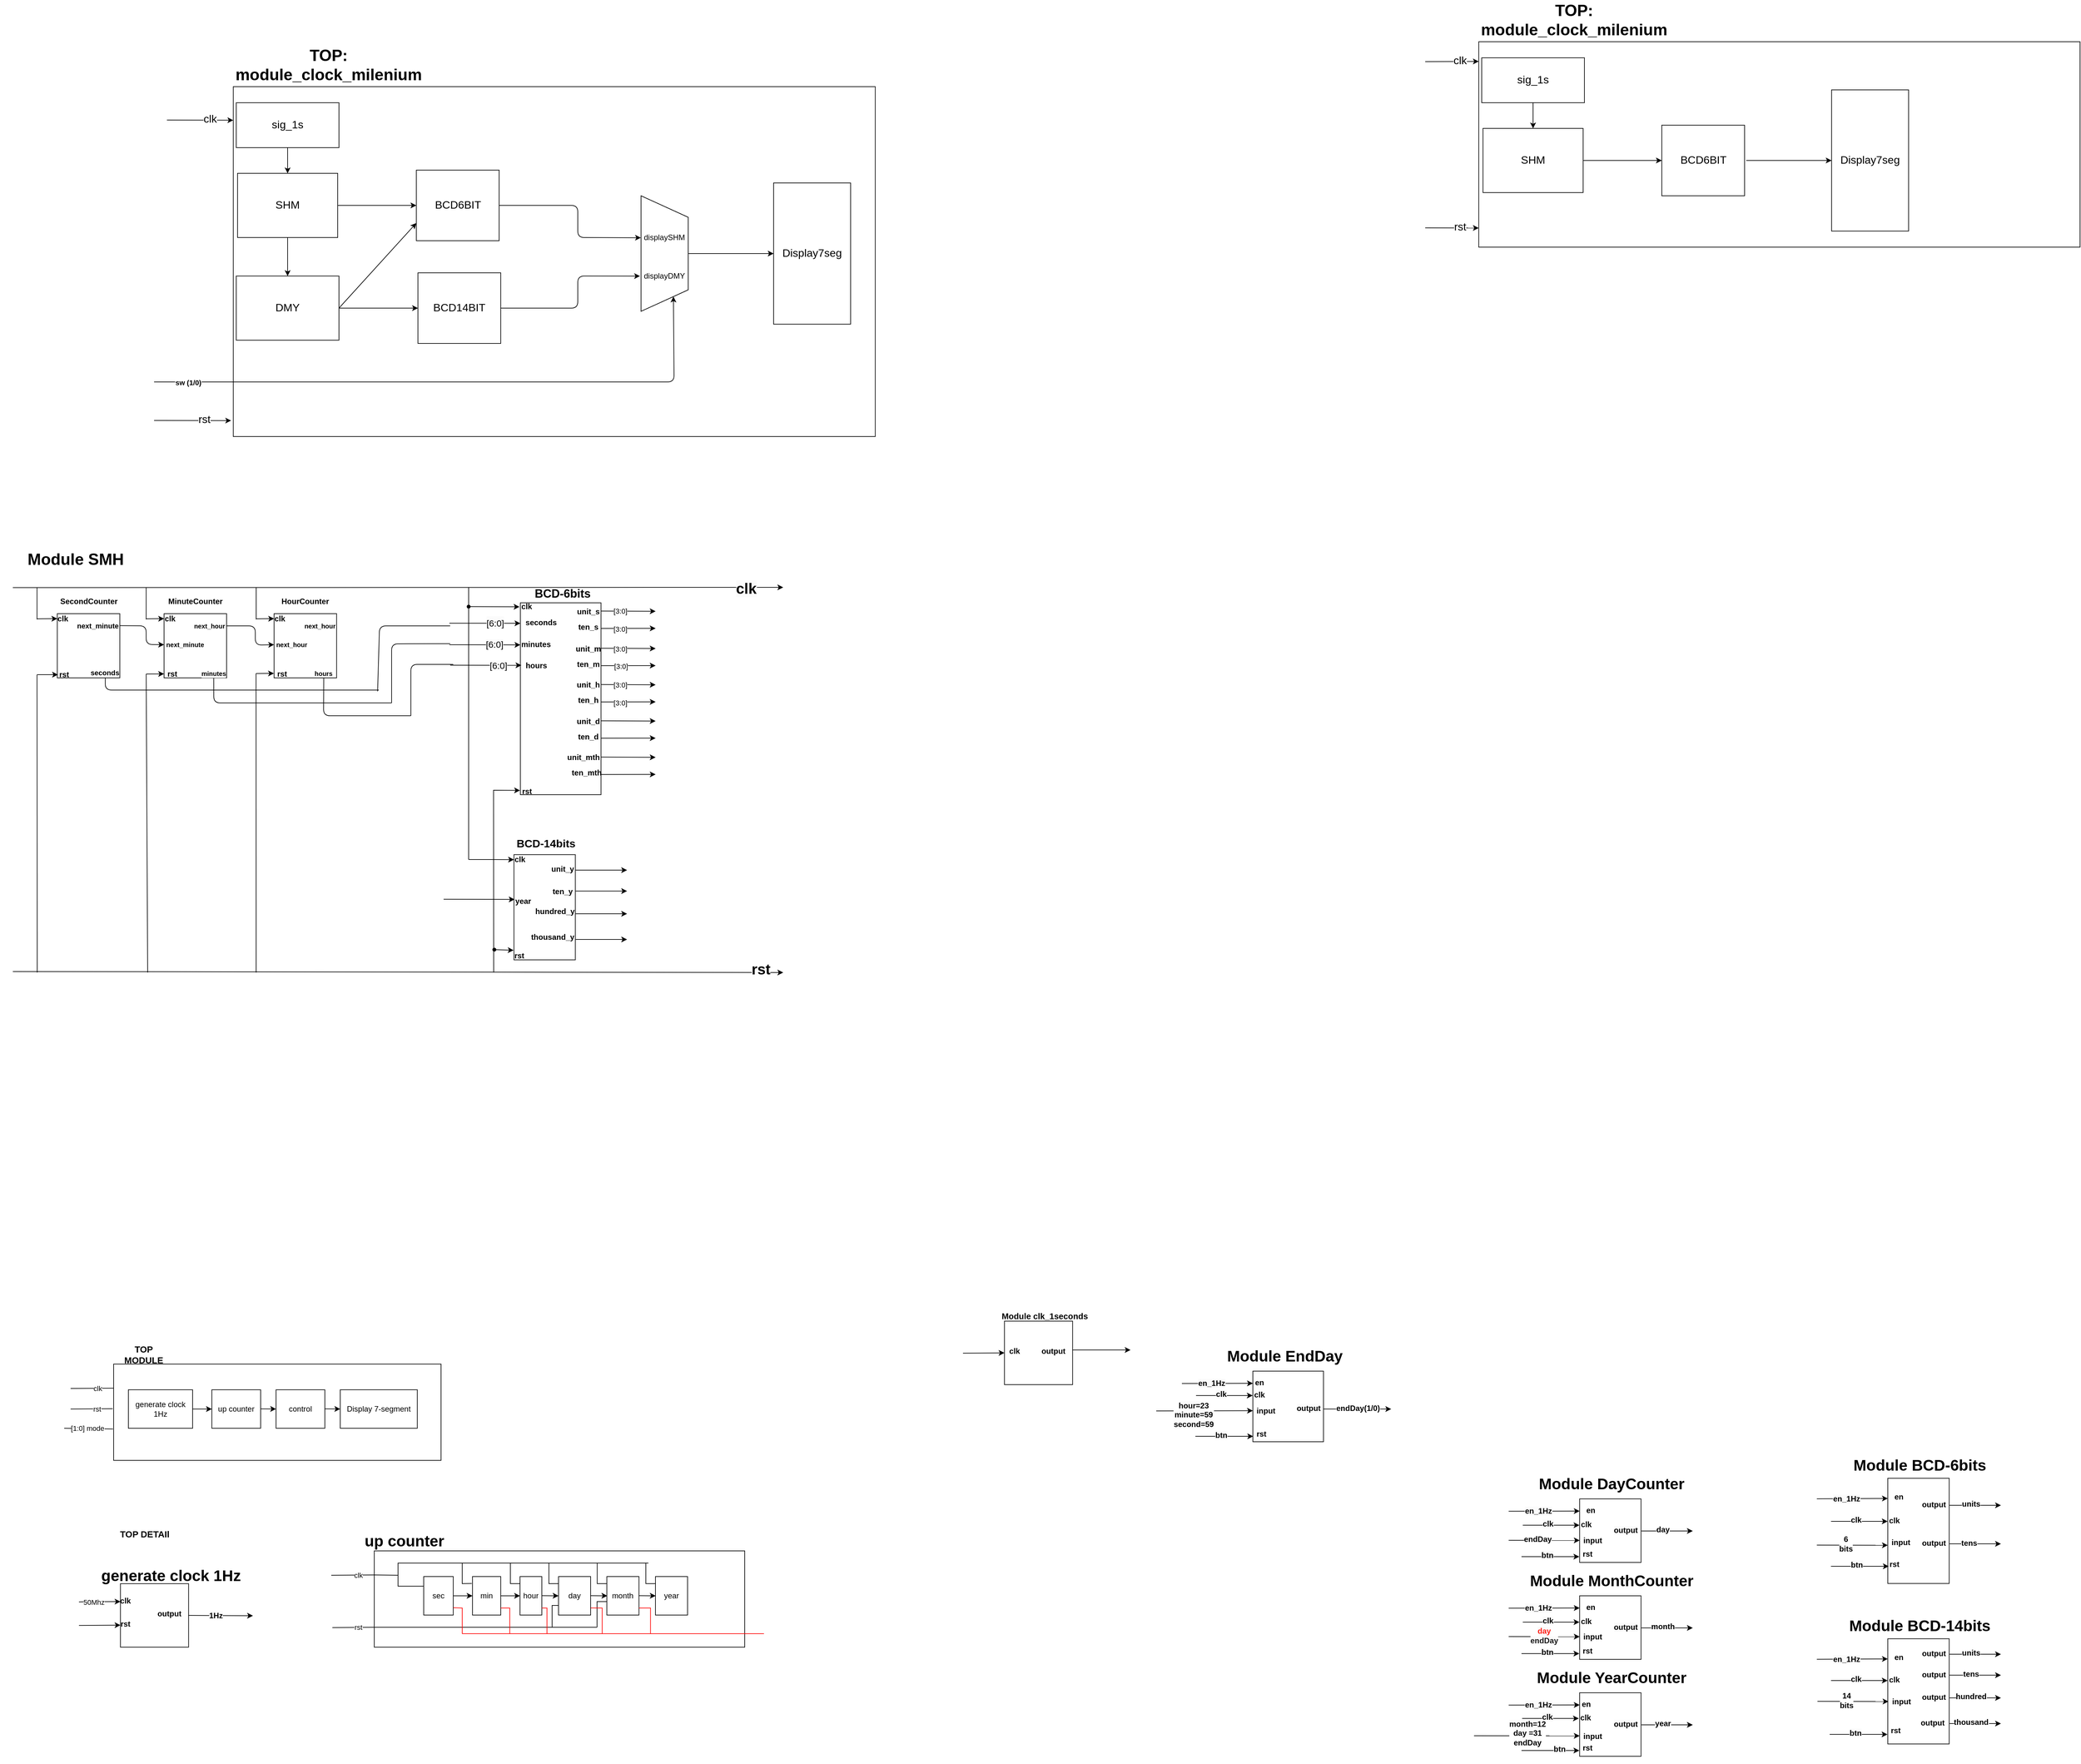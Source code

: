 <mxfile>
    <diagram name="Lab3" id="RkI0D_nz2MAgf3Zet3EH">
        <mxGraphModel dx="3969" dy="3111" grid="1" gridSize="10" guides="1" tooltips="1" connect="1" arrows="1" fold="1" page="1" pageScale="1" pageWidth="850" pageHeight="1100" background="#ffffff" math="0" shadow="0">
            <root>
                <mxCell id="0"/>
                <mxCell id="1" parent="0"/>
                <mxCell id="303" value="" style="rounded=0;whiteSpace=wrap;html=1;fontSize=17;fillColor=none;" vertex="1" parent="1">
                    <mxGeometry x="-236.62" y="-1890" width="936.62" height="320" as="geometry"/>
                </mxCell>
                <mxCell id="vgfZIFFZmtIPCNbnhw3O-202" value="" style="group" parent="1" connectable="0" vertex="1">
                    <mxGeometry x="-2500" y="-1040" width="226.76" height="151" as="geometry"/>
                </mxCell>
                <mxCell id="vgfZIFFZmtIPCNbnhw3O-141" value="" style="group" parent="vgfZIFFZmtIPCNbnhw3O-202" connectable="0" vertex="1">
                    <mxGeometry width="171" height="151" as="geometry"/>
                </mxCell>
                <mxCell id="vgfZIFFZmtIPCNbnhw3O-282" value="" style="group" parent="vgfZIFFZmtIPCNbnhw3O-141" connectable="0" vertex="1">
                    <mxGeometry x="-38.961" y="11" width="198.208" height="133.25" as="geometry"/>
                </mxCell>
                <mxCell id="vgfZIFFZmtIPCNbnhw3O-142" value="" style="group" parent="vgfZIFFZmtIPCNbnhw3O-282" connectable="0" vertex="1">
                    <mxGeometry x="88.208" width="110" height="133.25" as="geometry"/>
                </mxCell>
                <mxCell id="vgfZIFFZmtIPCNbnhw3O-144" value="&lt;font style=&quot;font-size: 12px;&quot;&gt;&lt;span style=&quot;background-color: initial;&quot;&gt;SecondCounter&lt;/span&gt;&lt;/font&gt;" style="text;strokeColor=none;fillColor=none;html=1;fontSize=24;fontStyle=1;verticalAlign=middle;align=center;" parent="vgfZIFFZmtIPCNbnhw3O-142" vertex="1">
                    <mxGeometry x="16.229" y="-4.592" width="64.394" height="23.733" as="geometry"/>
                </mxCell>
                <mxCell id="46" value="" style="group" parent="vgfZIFFZmtIPCNbnhw3O-142" vertex="1" connectable="0">
                    <mxGeometry y="30" width="97.403" height="100" as="geometry"/>
                </mxCell>
                <mxCell id="vgfZIFFZmtIPCNbnhw3O-143" value="" style="rounded=0;whiteSpace=wrap;html=1;" parent="46" vertex="1">
                    <mxGeometry width="97.403" height="100" as="geometry"/>
                </mxCell>
                <mxCell id="vgfZIFFZmtIPCNbnhw3O-283" value="&lt;b&gt;rst&lt;/b&gt;" style="text;html=1;align=center;verticalAlign=middle;whiteSpace=wrap;rounded=0;" parent="46" vertex="1">
                    <mxGeometry x="1.02" y="90" width="20" height="10" as="geometry"/>
                </mxCell>
                <mxCell id="vgfZIFFZmtIPCNbnhw3O-463" value="&lt;b&gt;clk&lt;/b&gt;" style="text;html=1;align=center;verticalAlign=middle;whiteSpace=wrap;rounded=0;" parent="46" vertex="1">
                    <mxGeometry width="17.84" height="15.5" as="geometry"/>
                </mxCell>
                <mxCell id="vgfZIFFZmtIPCNbnhw3O-262" value="&lt;span style=&quot;font-size: 11px; background-color: rgb(255, 255, 255);&quot;&gt;&lt;b&gt;next_minute&lt;/b&gt;&lt;/span&gt;" style="text;html=1;align=center;verticalAlign=middle;whiteSpace=wrap;rounded=0;" parent="46" vertex="1">
                    <mxGeometry x="28.42" y="9" width="68.98" height="19.25" as="geometry"/>
                </mxCell>
                <mxCell id="28" value="&lt;span style=&quot;font-size: 11px; background-color: rgb(255, 255, 255);&quot;&gt;&lt;b&gt;seconds&lt;/b&gt;&lt;/span&gt;" style="text;html=1;align=center;verticalAlign=middle;whiteSpace=wrap;rounded=0;" parent="46" vertex="1">
                    <mxGeometry x="52.11" y="83.5" width="45.29" height="16.5" as="geometry"/>
                </mxCell>
                <mxCell id="51" value="" style="endArrow=classic;html=1;entryX=0;entryY=0.5;entryDx=0;entryDy=0;" parent="vgfZIFFZmtIPCNbnhw3O-282" target="vgfZIFFZmtIPCNbnhw3O-283" edge="1">
                    <mxGeometry width="50" height="50" relative="1" as="geometry">
                        <mxPoint x="56.641" y="125" as="sourcePoint"/>
                        <mxPoint x="88.208" y="129" as="targetPoint"/>
                    </mxGeometry>
                </mxCell>
                <mxCell id="54" value="" style="group" parent="vgfZIFFZmtIPCNbnhw3O-282" vertex="1" connectable="0">
                    <mxGeometry x="56.641" y="-11" height="50" as="geometry"/>
                </mxCell>
                <mxCell id="48" value="" style="endArrow=classic;html=1;entryX=0;entryY=0.5;entryDx=0;entryDy=0;" parent="54" target="vgfZIFFZmtIPCNbnhw3O-463" edge="1">
                    <mxGeometry width="50" height="50" relative="1" as="geometry">
                        <mxPoint y="49" as="sourcePoint"/>
                        <mxPoint x="7" y="41" as="targetPoint"/>
                    </mxGeometry>
                </mxCell>
                <mxCell id="53" value="" style="endArrow=none;html=1;" parent="54" edge="1">
                    <mxGeometry width="50" height="50" relative="1" as="geometry">
                        <mxPoint y="50" as="sourcePoint"/>
                        <mxPoint as="targetPoint"/>
                    </mxGeometry>
                </mxCell>
                <mxCell id="84" value="" style="endArrow=none;html=1;" parent="vgfZIFFZmtIPCNbnhw3O-141" edge="1">
                    <mxGeometry width="50" height="50" relative="1" as="geometry">
                        <mxPoint x="18" y="600" as="sourcePoint"/>
                        <mxPoint x="17.68" y="136.11" as="targetPoint"/>
                    </mxGeometry>
                </mxCell>
                <mxCell id="vgfZIFFZmtIPCNbnhw3O-109" value="&lt;font size=&quot;1&quot; style=&quot;&quot;&gt;&lt;b style=&quot;font-size: 25px;&quot;&gt;Module SMH&lt;/b&gt;&lt;/font&gt;" style="text;html=1;align=center;verticalAlign=middle;whiteSpace=wrap;rounded=0;" parent="1" vertex="1">
                    <mxGeometry x="-2540" y="-1100" width="236" height="30" as="geometry"/>
                </mxCell>
                <mxCell id="vgfZIFFZmtIPCNbnhw3O-270" value="" style="group" parent="1" connectable="0" vertex="1">
                    <mxGeometry x="-999" y="80" width="230" height="122" as="geometry"/>
                </mxCell>
                <mxCell id="vgfZIFFZmtIPCNbnhw3O-171" value="" style="group" parent="vgfZIFFZmtIPCNbnhw3O-270" connectable="0" vertex="1">
                    <mxGeometry width="151" height="122.0" as="geometry"/>
                </mxCell>
                <mxCell id="vgfZIFFZmtIPCNbnhw3O-137" value="" style="group" parent="vgfZIFFZmtIPCNbnhw3O-171" connectable="0" vertex="1">
                    <mxGeometry x="-17" y="5.886" width="157.0" height="116.114" as="geometry"/>
                </mxCell>
                <mxCell id="vgfZIFFZmtIPCNbnhw3O-180" value="" style="group" parent="vgfZIFFZmtIPCNbnhw3O-137" connectable="0" vertex="1">
                    <mxGeometry x="-24" width="181.0" height="116.114" as="geometry"/>
                </mxCell>
                <mxCell id="vgfZIFFZmtIPCNbnhw3O-138" value="" style="group" parent="vgfZIFFZmtIPCNbnhw3O-180" connectable="0" vertex="1">
                    <mxGeometry x="64.631" width="116.369" height="116.114" as="geometry"/>
                </mxCell>
                <mxCell id="vgfZIFFZmtIPCNbnhw3O-139" value="" style="rounded=0;whiteSpace=wrap;html=1;" parent="vgfZIFFZmtIPCNbnhw3O-138" vertex="1">
                    <mxGeometry y="17.228" width="106.124" height="98.886" as="geometry"/>
                </mxCell>
                <mxCell id="vgfZIFFZmtIPCNbnhw3O-172" value="&lt;font size=&quot;1&quot; style=&quot;&quot;&gt;&lt;b style=&quot;font-size: 12px;&quot;&gt;clk&lt;/b&gt;&lt;/font&gt;" style="text;html=1;align=center;verticalAlign=middle;whiteSpace=wrap;rounded=0;" parent="vgfZIFFZmtIPCNbnhw3O-138" vertex="1">
                    <mxGeometry x="7.974" y="58.74" width="15.464" height="10.702" as="geometry"/>
                </mxCell>
                <mxCell id="vgfZIFFZmtIPCNbnhw3O-198" value="&lt;b&gt;output&lt;/b&gt;" style="text;html=1;align=center;verticalAlign=middle;whiteSpace=wrap;rounded=0;" parent="vgfZIFFZmtIPCNbnhw3O-138" vertex="1">
                    <mxGeometry x="46.129" y="49.094" width="60" height="30" as="geometry"/>
                </mxCell>
                <mxCell id="vgfZIFFZmtIPCNbnhw3O-140" value="&lt;font style=&quot;font-size: 13px;&quot;&gt;Module clk_1seconds&lt;/font&gt;" style="text;strokeColor=none;fillColor=none;html=1;fontSize=24;fontStyle=1;verticalAlign=middle;align=center;" parent="vgfZIFFZmtIPCNbnhw3O-138" vertex="1">
                    <mxGeometry x="23.434" y="-5.116" width="77.883" height="22.347" as="geometry"/>
                </mxCell>
                <mxCell id="vgfZIFFZmtIPCNbnhw3O-176" value="" style="endArrow=classic;html=1;rounded=0;entryX=0;entryY=0.5;entryDx=0;entryDy=0;" parent="vgfZIFFZmtIPCNbnhw3O-180" target="vgfZIFFZmtIPCNbnhw3O-139" edge="1">
                    <mxGeometry width="50" height="50" relative="1" as="geometry">
                        <mxPoint y="67.114" as="sourcePoint"/>
                        <mxPoint x="50" y="70.454" as="targetPoint"/>
                    </mxGeometry>
                </mxCell>
                <mxCell id="vgfZIFFZmtIPCNbnhw3O-199" value="" style="endArrow=classic;html=1;rounded=0;" parent="vgfZIFFZmtIPCNbnhw3O-270" edge="1">
                    <mxGeometry width="50" height="50" relative="1" as="geometry">
                        <mxPoint x="129.76" y="67.98" as="sourcePoint"/>
                        <mxPoint x="220" y="68" as="targetPoint"/>
                        <Array as="points">
                            <mxPoint x="159.76" y="67.98"/>
                        </Array>
                    </mxGeometry>
                </mxCell>
                <mxCell id="vgfZIFFZmtIPCNbnhw3O-313" value="" style="group" parent="1" connectable="0" vertex="1">
                    <mxGeometry x="-130" y="339" width="226.76" height="151" as="geometry"/>
                </mxCell>
                <mxCell id="vgfZIFFZmtIPCNbnhw3O-314" value="" style="group" parent="vgfZIFFZmtIPCNbnhw3O-313" connectable="0" vertex="1">
                    <mxGeometry width="175.56" height="151" as="geometry"/>
                </mxCell>
                <mxCell id="vgfZIFFZmtIPCNbnhw3O-315" value="" style="group" parent="vgfZIFFZmtIPCNbnhw3O-314" connectable="0" vertex="1">
                    <mxGeometry x="50.56" y="11" width="99.44" height="129" as="geometry"/>
                </mxCell>
                <mxCell id="vgfZIFFZmtIPCNbnhw3O-316" value="" style="rounded=0;whiteSpace=wrap;html=1;" parent="vgfZIFFZmtIPCNbnhw3O-315" vertex="1">
                    <mxGeometry y="30" width="95.62" height="99" as="geometry"/>
                </mxCell>
                <mxCell id="vgfZIFFZmtIPCNbnhw3O-317" value="Module DayCounter" style="text;strokeColor=none;fillColor=none;html=1;fontSize=24;fontStyle=1;verticalAlign=middle;align=center;" parent="vgfZIFFZmtIPCNbnhw3O-315" vertex="1">
                    <mxGeometry x="16.662" y="-4.592" width="66.111" height="23.733" as="geometry"/>
                </mxCell>
                <mxCell id="vgfZIFFZmtIPCNbnhw3O-319" value="&lt;b&gt;en&lt;/b&gt;" style="text;html=1;align=center;verticalAlign=middle;whiteSpace=wrap;rounded=0;" parent="vgfZIFFZmtIPCNbnhw3O-315" vertex="1">
                    <mxGeometry x="0.005" y="39.003" width="33.731" height="17.048" as="geometry"/>
                </mxCell>
                <mxCell id="vgfZIFFZmtIPCNbnhw3O-322" value="&lt;b&gt;rst&lt;/b&gt;" style="text;html=1;align=center;verticalAlign=middle;whiteSpace=wrap;rounded=0;" parent="vgfZIFFZmtIPCNbnhw3O-314" vertex="1">
                    <mxGeometry x="54.18" y="119.5" width="18.18" height="15.5" as="geometry"/>
                </mxCell>
                <mxCell id="vgfZIFFZmtIPCNbnhw3O-323" value="" style="endArrow=classic;html=1;rounded=0;" parent="vgfZIFFZmtIPCNbnhw3O-314" edge="1">
                    <mxGeometry width="50" height="50" relative="1" as="geometry">
                        <mxPoint x="-40" y="131" as="sourcePoint"/>
                        <mxPoint x="50" y="131" as="targetPoint"/>
                    </mxGeometry>
                </mxCell>
                <mxCell id="vgfZIFFZmtIPCNbnhw3O-324" value="&lt;span style=&quot;font-size: 12px; text-wrap: wrap; background-color: rgb(251, 251, 251);&quot;&gt;&lt;b&gt;btn&lt;/b&gt;&lt;/span&gt;" style="edgeLabel;html=1;align=center;verticalAlign=middle;resizable=0;points=[];" parent="vgfZIFFZmtIPCNbnhw3O-323" connectable="0" vertex="1">
                    <mxGeometry x="0.15" y="2" relative="1" as="geometry">
                        <mxPoint x="-12" as="offset"/>
                    </mxGeometry>
                </mxCell>
                <mxCell id="vgfZIFFZmtIPCNbnhw3O-325" value="" style="endArrow=classic;html=1;rounded=0;entryX=0;entryY=0.31;entryDx=0;entryDy=0;entryPerimeter=0;" parent="vgfZIFFZmtIPCNbnhw3O-314" edge="1">
                    <mxGeometry width="50" height="50" relative="1" as="geometry">
                        <mxPoint x="-60" y="60.31" as="sourcePoint"/>
                        <mxPoint x="50.56" y="60.0" as="targetPoint"/>
                    </mxGeometry>
                </mxCell>
                <mxCell id="vgfZIFFZmtIPCNbnhw3O-326" value="&lt;b style=&quot;font-size: 12px; text-wrap: wrap; background-color: rgb(251, 251, 251);&quot;&gt;en_1Hz&lt;/b&gt;" style="edgeLabel;html=1;align=center;verticalAlign=middle;resizable=0;points=[];" parent="vgfZIFFZmtIPCNbnhw3O-325" connectable="0" vertex="1">
                    <mxGeometry x="-0.167" relative="1" as="geometry">
                        <mxPoint as="offset"/>
                    </mxGeometry>
                </mxCell>
                <mxCell id="vgfZIFFZmtIPCNbnhw3O-480" value="&lt;b&gt;clk&lt;/b&gt;" style="text;html=1;align=center;verticalAlign=middle;whiteSpace=wrap;rounded=0;" parent="vgfZIFFZmtIPCNbnhw3O-314" vertex="1">
                    <mxGeometry x="52.369" y="73" width="17.708" height="15.5" as="geometry"/>
                </mxCell>
                <mxCell id="vgfZIFFZmtIPCNbnhw3O-481" value="" style="endArrow=classic;html=1;rounded=0;entryX=0;entryY=0.31;entryDx=0;entryDy=0;entryPerimeter=0;" parent="vgfZIFFZmtIPCNbnhw3O-314" edge="1">
                    <mxGeometry width="50" height="50" relative="1" as="geometry">
                        <mxPoint x="-38.001" y="82" as="sourcePoint"/>
                        <mxPoint x="50.207" y="82.02" as="targetPoint"/>
                    </mxGeometry>
                </mxCell>
                <mxCell id="vgfZIFFZmtIPCNbnhw3O-482" value="&lt;span style=&quot;font-size: 12px; text-wrap: wrap; background-color: rgb(251, 251, 251);&quot;&gt;&lt;b&gt;clk&lt;/b&gt;&lt;/span&gt;" style="edgeLabel;html=1;align=center;verticalAlign=middle;resizable=0;points=[];" parent="vgfZIFFZmtIPCNbnhw3O-481" connectable="0" vertex="1">
                    <mxGeometry x="0.15" y="2" relative="1" as="geometry">
                        <mxPoint x="-12" as="offset"/>
                    </mxGeometry>
                </mxCell>
                <mxCell id="vgfZIFFZmtIPCNbnhw3O-327" value="" style="endArrow=classic;html=1;rounded=0;exitX=1;exitY=0.5;exitDx=0;exitDy=0;" parent="vgfZIFFZmtIPCNbnhw3O-313" edge="1">
                    <mxGeometry width="50" height="50" relative="1" as="geometry">
                        <mxPoint x="146.76" y="91" as="sourcePoint"/>
                        <mxPoint x="226.76" y="91" as="targetPoint"/>
                    </mxGeometry>
                </mxCell>
                <mxCell id="vgfZIFFZmtIPCNbnhw3O-328" value="&lt;span style=&quot;font-size: 12px; text-wrap: wrap; background-color: rgb(251, 251, 251);&quot;&gt;&lt;b&gt;output&lt;/b&gt;&lt;/span&gt;" style="edgeLabel;html=1;align=center;verticalAlign=middle;resizable=0;points=[];" parent="vgfZIFFZmtIPCNbnhw3O-327" connectable="0" vertex="1">
                    <mxGeometry x="0.115" relative="1" as="geometry">
                        <mxPoint x="-70" y="-1" as="offset"/>
                    </mxGeometry>
                </mxCell>
                <mxCell id="vgfZIFFZmtIPCNbnhw3O-329" value="&lt;span style=&quot;font-size: 12px; text-wrap: wrap;&quot;&gt;&lt;b&gt;day&lt;/b&gt;&lt;/span&gt;" style="edgeLabel;html=1;align=center;verticalAlign=middle;resizable=0;points=[];" parent="vgfZIFFZmtIPCNbnhw3O-327" connectable="0" vertex="1">
                    <mxGeometry x="-0.428" y="2" relative="1" as="geometry">
                        <mxPoint x="10" as="offset"/>
                    </mxGeometry>
                </mxCell>
                <mxCell id="vgfZIFFZmtIPCNbnhw3O-331" value="" style="group" parent="1" connectable="0" vertex="1">
                    <mxGeometry x="-130" y="490" width="226.76" height="151" as="geometry"/>
                </mxCell>
                <mxCell id="vgfZIFFZmtIPCNbnhw3O-332" value="" style="group" parent="vgfZIFFZmtIPCNbnhw3O-331" connectable="0" vertex="1">
                    <mxGeometry width="175.56" height="151" as="geometry"/>
                </mxCell>
                <mxCell id="vgfZIFFZmtIPCNbnhw3O-333" value="" style="group" parent="vgfZIFFZmtIPCNbnhw3O-332" connectable="0" vertex="1">
                    <mxGeometry x="50.56" y="11" width="99.44" height="129" as="geometry"/>
                </mxCell>
                <mxCell id="vgfZIFFZmtIPCNbnhw3O-334" value="" style="rounded=0;whiteSpace=wrap;html=1;" parent="vgfZIFFZmtIPCNbnhw3O-333" vertex="1">
                    <mxGeometry y="30" width="95.62" height="99" as="geometry"/>
                </mxCell>
                <mxCell id="vgfZIFFZmtIPCNbnhw3O-335" value="Module MonthCounter" style="text;strokeColor=none;fillColor=none;html=1;fontSize=24;fontStyle=1;verticalAlign=middle;align=center;" parent="vgfZIFFZmtIPCNbnhw3O-333" vertex="1">
                    <mxGeometry x="16.662" y="-4.592" width="66.111" height="23.733" as="geometry"/>
                </mxCell>
                <mxCell id="vgfZIFFZmtIPCNbnhw3O-337" value="&lt;b&gt;en&lt;/b&gt;" style="text;html=1;align=center;verticalAlign=middle;whiteSpace=wrap;rounded=0;" parent="vgfZIFFZmtIPCNbnhw3O-333" vertex="1">
                    <mxGeometry x="0.005" y="39.003" width="33.731" height="17.048" as="geometry"/>
                </mxCell>
                <mxCell id="vgfZIFFZmtIPCNbnhw3O-340" value="&lt;b&gt;rst&lt;/b&gt;" style="text;html=1;align=center;verticalAlign=middle;whiteSpace=wrap;rounded=0;" parent="vgfZIFFZmtIPCNbnhw3O-332" vertex="1">
                    <mxGeometry x="54.18" y="119.5" width="18.18" height="15.5" as="geometry"/>
                </mxCell>
                <mxCell id="vgfZIFFZmtIPCNbnhw3O-341" value="" style="endArrow=classic;html=1;rounded=0;" parent="vgfZIFFZmtIPCNbnhw3O-332" edge="1">
                    <mxGeometry width="50" height="50" relative="1" as="geometry">
                        <mxPoint x="-40" y="131" as="sourcePoint"/>
                        <mxPoint x="50" y="131" as="targetPoint"/>
                    </mxGeometry>
                </mxCell>
                <mxCell id="vgfZIFFZmtIPCNbnhw3O-342" value="&lt;span style=&quot;font-size: 12px; text-wrap: wrap; background-color: rgb(251, 251, 251);&quot;&gt;&lt;b&gt;btn&lt;/b&gt;&lt;/span&gt;" style="edgeLabel;html=1;align=center;verticalAlign=middle;resizable=0;points=[];" parent="vgfZIFFZmtIPCNbnhw3O-341" connectable="0" vertex="1">
                    <mxGeometry x="0.15" y="2" relative="1" as="geometry">
                        <mxPoint x="-12" as="offset"/>
                    </mxGeometry>
                </mxCell>
                <mxCell id="vgfZIFFZmtIPCNbnhw3O-343" value="" style="endArrow=classic;html=1;rounded=0;entryX=0;entryY=0.31;entryDx=0;entryDy=0;entryPerimeter=0;" parent="vgfZIFFZmtIPCNbnhw3O-332" edge="1">
                    <mxGeometry width="50" height="50" relative="1" as="geometry">
                        <mxPoint x="-60" y="60.31" as="sourcePoint"/>
                        <mxPoint x="50.56" y="60.0" as="targetPoint"/>
                    </mxGeometry>
                </mxCell>
                <mxCell id="vgfZIFFZmtIPCNbnhw3O-344" value="&lt;b style=&quot;font-size: 12px; text-wrap: wrap; background-color: rgb(251, 251, 251);&quot;&gt;en_1Hz&lt;/b&gt;" style="edgeLabel;html=1;align=center;verticalAlign=middle;resizable=0;points=[];" parent="vgfZIFFZmtIPCNbnhw3O-343" connectable="0" vertex="1">
                    <mxGeometry x="-0.167" relative="1" as="geometry">
                        <mxPoint as="offset"/>
                    </mxGeometry>
                </mxCell>
                <mxCell id="vgfZIFFZmtIPCNbnhw3O-483" value="&lt;b&gt;clk&lt;/b&gt;" style="text;html=1;align=center;verticalAlign=middle;whiteSpace=wrap;rounded=0;" parent="vgfZIFFZmtIPCNbnhw3O-332" vertex="1">
                    <mxGeometry x="52.369" y="73" width="17.708" height="15.5" as="geometry"/>
                </mxCell>
                <mxCell id="vgfZIFFZmtIPCNbnhw3O-484" value="" style="endArrow=classic;html=1;rounded=0;entryX=0;entryY=0.31;entryDx=0;entryDy=0;entryPerimeter=0;" parent="vgfZIFFZmtIPCNbnhw3O-332" edge="1">
                    <mxGeometry width="50" height="50" relative="1" as="geometry">
                        <mxPoint x="-38.001" y="82" as="sourcePoint"/>
                        <mxPoint x="50.207" y="82.02" as="targetPoint"/>
                    </mxGeometry>
                </mxCell>
                <mxCell id="vgfZIFFZmtIPCNbnhw3O-485" value="&lt;span style=&quot;font-size: 12px; text-wrap: wrap; background-color: rgb(251, 251, 251);&quot;&gt;&lt;b&gt;clk&lt;/b&gt;&lt;/span&gt;" style="edgeLabel;html=1;align=center;verticalAlign=middle;resizable=0;points=[];" parent="vgfZIFFZmtIPCNbnhw3O-484" connectable="0" vertex="1">
                    <mxGeometry x="0.15" y="2" relative="1" as="geometry">
                        <mxPoint x="-12" as="offset"/>
                    </mxGeometry>
                </mxCell>
                <mxCell id="vgfZIFFZmtIPCNbnhw3O-345" value="" style="endArrow=classic;html=1;rounded=0;exitX=1;exitY=0.5;exitDx=0;exitDy=0;" parent="vgfZIFFZmtIPCNbnhw3O-331" edge="1">
                    <mxGeometry width="50" height="50" relative="1" as="geometry">
                        <mxPoint x="146.76" y="91" as="sourcePoint"/>
                        <mxPoint x="226.76" y="91" as="targetPoint"/>
                    </mxGeometry>
                </mxCell>
                <mxCell id="vgfZIFFZmtIPCNbnhw3O-346" value="&lt;span style=&quot;font-size: 12px; text-wrap: wrap; background-color: rgb(251, 251, 251);&quot;&gt;&lt;b&gt;output&lt;/b&gt;&lt;/span&gt;" style="edgeLabel;html=1;align=center;verticalAlign=middle;resizable=0;points=[];" parent="vgfZIFFZmtIPCNbnhw3O-345" connectable="0" vertex="1">
                    <mxGeometry x="0.115" relative="1" as="geometry">
                        <mxPoint x="-70" y="-1" as="offset"/>
                    </mxGeometry>
                </mxCell>
                <mxCell id="vgfZIFFZmtIPCNbnhw3O-347" value="&lt;span style=&quot;font-size: 12px; text-wrap: wrap;&quot;&gt;&lt;b&gt;month&lt;/b&gt;&lt;/span&gt;" style="edgeLabel;html=1;align=center;verticalAlign=middle;resizable=0;points=[];" parent="vgfZIFFZmtIPCNbnhw3O-345" connectable="0" vertex="1">
                    <mxGeometry x="-0.428" y="2" relative="1" as="geometry">
                        <mxPoint x="10" as="offset"/>
                    </mxGeometry>
                </mxCell>
                <mxCell id="vgfZIFFZmtIPCNbnhw3O-348" value="" style="group" parent="1" connectable="0" vertex="1">
                    <mxGeometry x="-130" y="641" width="226.76" height="151" as="geometry"/>
                </mxCell>
                <mxCell id="vgfZIFFZmtIPCNbnhw3O-349" value="" style="group" parent="vgfZIFFZmtIPCNbnhw3O-348" connectable="0" vertex="1">
                    <mxGeometry width="175.56" height="151" as="geometry"/>
                </mxCell>
                <mxCell id="vgfZIFFZmtIPCNbnhw3O-350" value="" style="group" parent="vgfZIFFZmtIPCNbnhw3O-349" connectable="0" vertex="1">
                    <mxGeometry x="50.56" y="11" width="99.44" height="129" as="geometry"/>
                </mxCell>
                <mxCell id="vgfZIFFZmtIPCNbnhw3O-351" value="" style="rounded=0;whiteSpace=wrap;html=1;" parent="vgfZIFFZmtIPCNbnhw3O-350" vertex="1">
                    <mxGeometry y="30" width="95.62" height="99" as="geometry"/>
                </mxCell>
                <mxCell id="vgfZIFFZmtIPCNbnhw3O-352" value="Module YearCounter" style="text;strokeColor=none;fillColor=none;html=1;fontSize=24;fontStyle=1;verticalAlign=middle;align=center;" parent="vgfZIFFZmtIPCNbnhw3O-350" vertex="1">
                    <mxGeometry x="16.662" y="-4.592" width="66.111" height="23.733" as="geometry"/>
                </mxCell>
                <mxCell id="vgfZIFFZmtIPCNbnhw3O-354" value="&lt;b&gt;en&lt;/b&gt;" style="text;html=1;align=center;verticalAlign=middle;whiteSpace=wrap;rounded=0;" parent="vgfZIFFZmtIPCNbnhw3O-350" vertex="1">
                    <mxGeometry y="39" width="20" height="18" as="geometry"/>
                </mxCell>
                <mxCell id="vgfZIFFZmtIPCNbnhw3O-357" value="&lt;b&gt;rst&lt;/b&gt;" style="text;html=1;align=center;verticalAlign=middle;whiteSpace=wrap;rounded=0;" parent="vgfZIFFZmtIPCNbnhw3O-349" vertex="1">
                    <mxGeometry x="54.18" y="119.5" width="18.18" height="15.5" as="geometry"/>
                </mxCell>
                <mxCell id="vgfZIFFZmtIPCNbnhw3O-358" value="" style="endArrow=classic;html=1;rounded=0;" parent="vgfZIFFZmtIPCNbnhw3O-349" edge="1">
                    <mxGeometry width="50" height="50" relative="1" as="geometry">
                        <mxPoint x="-40" y="131" as="sourcePoint"/>
                        <mxPoint x="50" y="131" as="targetPoint"/>
                    </mxGeometry>
                </mxCell>
                <mxCell id="vgfZIFFZmtIPCNbnhw3O-359" value="&lt;span style=&quot;font-size: 12px; text-wrap: wrap; background-color: rgb(251, 251, 251);&quot;&gt;&lt;b&gt;btn&lt;/b&gt;&lt;/span&gt;" style="edgeLabel;html=1;align=center;verticalAlign=middle;resizable=0;points=[];" parent="vgfZIFFZmtIPCNbnhw3O-358" connectable="0" vertex="1">
                    <mxGeometry x="0.15" y="2" relative="1" as="geometry">
                        <mxPoint x="7" as="offset"/>
                    </mxGeometry>
                </mxCell>
                <mxCell id="vgfZIFFZmtIPCNbnhw3O-360" value="" style="endArrow=classic;html=1;rounded=0;entryX=0;entryY=0.31;entryDx=0;entryDy=0;entryPerimeter=0;" parent="vgfZIFFZmtIPCNbnhw3O-349" edge="1">
                    <mxGeometry width="50" height="50" relative="1" as="geometry">
                        <mxPoint x="-60" y="60.31" as="sourcePoint"/>
                        <mxPoint x="50.56" y="60.0" as="targetPoint"/>
                    </mxGeometry>
                </mxCell>
                <mxCell id="vgfZIFFZmtIPCNbnhw3O-361" value="&lt;b style=&quot;font-size: 12px; text-wrap: wrap; background-color: rgb(251, 251, 251);&quot;&gt;en_1Hz&lt;/b&gt;" style="edgeLabel;html=1;align=center;verticalAlign=middle;resizable=0;points=[];" parent="vgfZIFFZmtIPCNbnhw3O-360" connectable="0" vertex="1">
                    <mxGeometry x="-0.167" relative="1" as="geometry">
                        <mxPoint as="offset"/>
                    </mxGeometry>
                </mxCell>
                <mxCell id="vgfZIFFZmtIPCNbnhw3O-486" value="&lt;b&gt;clk&lt;/b&gt;" style="text;html=1;align=center;verticalAlign=middle;whiteSpace=wrap;rounded=0;" parent="vgfZIFFZmtIPCNbnhw3O-349" vertex="1">
                    <mxGeometry x="51.369" y="72" width="17.708" height="15.5" as="geometry"/>
                </mxCell>
                <mxCell id="vgfZIFFZmtIPCNbnhw3O-487" value="" style="endArrow=classic;html=1;rounded=0;entryX=0;entryY=0.31;entryDx=0;entryDy=0;entryPerimeter=0;" parent="vgfZIFFZmtIPCNbnhw3O-349" edge="1">
                    <mxGeometry width="50" height="50" relative="1" as="geometry">
                        <mxPoint x="-39.001" y="81" as="sourcePoint"/>
                        <mxPoint x="49.207" y="81.02" as="targetPoint"/>
                    </mxGeometry>
                </mxCell>
                <mxCell id="vgfZIFFZmtIPCNbnhw3O-488" value="&lt;span style=&quot;font-size: 12px; text-wrap: wrap; background-color: rgb(251, 251, 251);&quot;&gt;&lt;b&gt;clk&lt;/b&gt;&lt;/span&gt;" style="edgeLabel;html=1;align=center;verticalAlign=middle;resizable=0;points=[];" parent="vgfZIFFZmtIPCNbnhw3O-487" connectable="0" vertex="1">
                    <mxGeometry x="0.15" y="2" relative="1" as="geometry">
                        <mxPoint x="-12" as="offset"/>
                    </mxGeometry>
                </mxCell>
                <mxCell id="vgfZIFFZmtIPCNbnhw3O-362" value="" style="endArrow=classic;html=1;rounded=0;exitX=1;exitY=0.5;exitDx=0;exitDy=0;" parent="vgfZIFFZmtIPCNbnhw3O-348" edge="1">
                    <mxGeometry width="50" height="50" relative="1" as="geometry">
                        <mxPoint x="146.76" y="91" as="sourcePoint"/>
                        <mxPoint x="226.76" y="91" as="targetPoint"/>
                    </mxGeometry>
                </mxCell>
                <mxCell id="vgfZIFFZmtIPCNbnhw3O-363" value="&lt;span style=&quot;font-size: 12px; text-wrap: wrap; background-color: rgb(251, 251, 251);&quot;&gt;&lt;b&gt;output&lt;/b&gt;&lt;/span&gt;" style="edgeLabel;html=1;align=center;verticalAlign=middle;resizable=0;points=[];" parent="vgfZIFFZmtIPCNbnhw3O-362" connectable="0" vertex="1">
                    <mxGeometry x="0.115" relative="1" as="geometry">
                        <mxPoint x="-70" y="-1" as="offset"/>
                    </mxGeometry>
                </mxCell>
                <mxCell id="vgfZIFFZmtIPCNbnhw3O-364" value="&lt;span style=&quot;font-size: 12px; text-wrap: wrap;&quot;&gt;&lt;b&gt;year&lt;/b&gt;&lt;/span&gt;" style="edgeLabel;html=1;align=center;verticalAlign=middle;resizable=0;points=[];" parent="vgfZIFFZmtIPCNbnhw3O-362" connectable="0" vertex="1">
                    <mxGeometry x="-0.428" y="2" relative="1" as="geometry">
                        <mxPoint x="10" as="offset"/>
                    </mxGeometry>
                </mxCell>
                <mxCell id="vgfZIFFZmtIPCNbnhw3O-387" value="" style="group" parent="1" connectable="0" vertex="1">
                    <mxGeometry x="-639" y="140" width="240" height="151" as="geometry"/>
                </mxCell>
                <mxCell id="vgfZIFFZmtIPCNbnhw3O-365" value="" style="group" parent="vgfZIFFZmtIPCNbnhw3O-387" connectable="0" vertex="1">
                    <mxGeometry width="226.76" height="151" as="geometry"/>
                </mxCell>
                <mxCell id="vgfZIFFZmtIPCNbnhw3O-366" value="" style="group" parent="vgfZIFFZmtIPCNbnhw3O-365" connectable="0" vertex="1">
                    <mxGeometry width="175.56" height="151" as="geometry"/>
                </mxCell>
                <mxCell id="vgfZIFFZmtIPCNbnhw3O-367" value="" style="group" parent="vgfZIFFZmtIPCNbnhw3O-366" connectable="0" vertex="1">
                    <mxGeometry x="50.56" y="11" width="110" height="140" as="geometry"/>
                </mxCell>
                <mxCell id="vgfZIFFZmtIPCNbnhw3O-368" value="" style="rounded=0;whiteSpace=wrap;html=1;" parent="vgfZIFFZmtIPCNbnhw3O-367" vertex="1">
                    <mxGeometry y="30" width="110" height="110" as="geometry"/>
                </mxCell>
                <mxCell id="vgfZIFFZmtIPCNbnhw3O-369" value="Module EndDay" style="text;strokeColor=none;fillColor=none;html=1;fontSize=24;fontStyle=1;verticalAlign=middle;align=center;" parent="vgfZIFFZmtIPCNbnhw3O-367" vertex="1">
                    <mxGeometry x="16.662" y="-4.592" width="66.111" height="23.733" as="geometry"/>
                </mxCell>
                <mxCell id="vgfZIFFZmtIPCNbnhw3O-371" value="&lt;b&gt;en&lt;/b&gt;" style="text;html=1;align=center;verticalAlign=middle;whiteSpace=wrap;rounded=0;" parent="vgfZIFFZmtIPCNbnhw3O-367" vertex="1">
                    <mxGeometry y="39" width="20" height="18" as="geometry"/>
                </mxCell>
                <mxCell id="vgfZIFFZmtIPCNbnhw3O-377" value="" style="endArrow=classic;html=1;rounded=0;entryX=0;entryY=0.31;entryDx=0;entryDy=0;entryPerimeter=0;" parent="vgfZIFFZmtIPCNbnhw3O-366" edge="1">
                    <mxGeometry width="50" height="50" relative="1" as="geometry">
                        <mxPoint x="-60" y="60.31" as="sourcePoint"/>
                        <mxPoint x="50.56" y="60.0" as="targetPoint"/>
                    </mxGeometry>
                </mxCell>
                <mxCell id="vgfZIFFZmtIPCNbnhw3O-378" value="&lt;b style=&quot;font-size: 12px; text-wrap: wrap; background-color: rgb(251, 251, 251);&quot;&gt;en_1Hz&lt;/b&gt;" style="edgeLabel;html=1;align=center;verticalAlign=middle;resizable=0;points=[];" parent="vgfZIFFZmtIPCNbnhw3O-377" connectable="0" vertex="1">
                    <mxGeometry x="-0.167" relative="1" as="geometry">
                        <mxPoint as="offset"/>
                    </mxGeometry>
                </mxCell>
                <mxCell id="vgfZIFFZmtIPCNbnhw3O-370" value="&lt;b&gt;input&lt;/b&gt;" style="text;html=1;align=center;verticalAlign=middle;whiteSpace=wrap;rounded=0;" parent="vgfZIFFZmtIPCNbnhw3O-366" vertex="1">
                    <mxGeometry x="50.56" y="92" width="40" height="22" as="geometry"/>
                </mxCell>
                <mxCell id="vgfZIFFZmtIPCNbnhw3O-372" value="" style="endArrow=classic;html=1;rounded=0;entryX=0;entryY=0.31;entryDx=0;entryDy=0;entryPerimeter=0;" parent="vgfZIFFZmtIPCNbnhw3O-366" edge="1">
                    <mxGeometry width="50" height="50" relative="1" as="geometry">
                        <mxPoint x="-100" y="103" as="sourcePoint"/>
                        <mxPoint x="50.56" y="102.65" as="targetPoint"/>
                    </mxGeometry>
                </mxCell>
                <mxCell id="vgfZIFFZmtIPCNbnhw3O-373" value="&lt;b style=&quot;text-wrap: wrap; font-size: 12px; background-color: rgb(251, 251, 251);&quot;&gt;hour=23&lt;br&gt;minute=59&lt;br&gt;second=59&lt;/b&gt;" style="edgeLabel;html=1;align=center;verticalAlign=middle;resizable=0;points=[];" parent="vgfZIFFZmtIPCNbnhw3O-372" connectable="0" vertex="1">
                    <mxGeometry x="-0.27" y="3" relative="1" as="geometry">
                        <mxPoint x="3" y="9" as="offset"/>
                    </mxGeometry>
                </mxCell>
                <mxCell id="vgfZIFFZmtIPCNbnhw3O-474" value="&lt;b&gt;clk&lt;/b&gt;" style="text;html=1;align=center;verticalAlign=middle;whiteSpace=wrap;rounded=0;" parent="vgfZIFFZmtIPCNbnhw3O-366" vertex="1">
                    <mxGeometry x="52.369" y="70" width="17.708" height="15.5" as="geometry"/>
                </mxCell>
                <mxCell id="vgfZIFFZmtIPCNbnhw3O-475" value="" style="endArrow=classic;html=1;rounded=0;entryX=0;entryY=0.31;entryDx=0;entryDy=0;entryPerimeter=0;" parent="vgfZIFFZmtIPCNbnhw3O-366" edge="1">
                    <mxGeometry width="50" height="50" relative="1" as="geometry">
                        <mxPoint x="-38.001" y="79" as="sourcePoint"/>
                        <mxPoint x="50.207" y="79.02" as="targetPoint"/>
                    </mxGeometry>
                </mxCell>
                <mxCell id="vgfZIFFZmtIPCNbnhw3O-476" value="&lt;span style=&quot;font-size: 12px; text-wrap: wrap; background-color: rgb(251, 251, 251);&quot;&gt;&lt;b&gt;clk&lt;/b&gt;&lt;/span&gt;" style="edgeLabel;html=1;align=center;verticalAlign=middle;resizable=0;points=[];" parent="vgfZIFFZmtIPCNbnhw3O-475" connectable="0" vertex="1">
                    <mxGeometry x="0.15" y="2" relative="1" as="geometry">
                        <mxPoint x="-12" as="offset"/>
                    </mxGeometry>
                </mxCell>
                <mxCell id="vgfZIFFZmtIPCNbnhw3O-379" value="" style="endArrow=classic;html=1;rounded=0;exitX=1;exitY=0.5;exitDx=0;exitDy=0;" parent="vgfZIFFZmtIPCNbnhw3O-387" edge="1">
                    <mxGeometry width="50" height="50" relative="1" as="geometry">
                        <mxPoint x="160" y="100" as="sourcePoint"/>
                        <mxPoint x="266" y="100" as="targetPoint"/>
                    </mxGeometry>
                </mxCell>
                <mxCell id="vgfZIFFZmtIPCNbnhw3O-380" value="&lt;span style=&quot;font-size: 12px; text-wrap: wrap; background-color: rgb(251, 251, 251);&quot;&gt;&lt;b&gt;output&lt;/b&gt;&lt;/span&gt;" style="edgeLabel;html=1;align=center;verticalAlign=middle;resizable=0;points=[];" parent="vgfZIFFZmtIPCNbnhw3O-379" connectable="0" vertex="1">
                    <mxGeometry x="0.115" relative="1" as="geometry">
                        <mxPoint x="-82" y="-1" as="offset"/>
                    </mxGeometry>
                </mxCell>
                <mxCell id="vgfZIFFZmtIPCNbnhw3O-381" value="&lt;span style=&quot;font-size: 12px; text-wrap: wrap;&quot;&gt;&lt;b&gt;endDay(1/0)&lt;/b&gt;&lt;/span&gt;" style="edgeLabel;html=1;align=center;verticalAlign=middle;resizable=0;points=[];" parent="vgfZIFFZmtIPCNbnhw3O-379" connectable="0" vertex="1">
                    <mxGeometry x="-0.428" y="2" relative="1" as="geometry">
                        <mxPoint x="23" y="1" as="offset"/>
                    </mxGeometry>
                </mxCell>
                <mxCell id="vgfZIFFZmtIPCNbnhw3O-388" value="" style="group" parent="1" connectable="0" vertex="1">
                    <mxGeometry x="350" y="280" width="226.76" height="250" as="geometry"/>
                </mxCell>
                <mxCell id="vgfZIFFZmtIPCNbnhw3O-389" value="" style="group" parent="vgfZIFFZmtIPCNbnhw3O-388" connectable="0" vertex="1">
                    <mxGeometry width="175.56" height="250" as="geometry"/>
                </mxCell>
                <mxCell id="vgfZIFFZmtIPCNbnhw3O-390" value="" style="group" parent="vgfZIFFZmtIPCNbnhw3O-389" connectable="0" vertex="1">
                    <mxGeometry x="50.56" y="18.212" width="99.44" height="213.576" as="geometry"/>
                </mxCell>
                <mxCell id="vgfZIFFZmtIPCNbnhw3O-391" value="" style="rounded=0;whiteSpace=wrap;html=1;" parent="vgfZIFFZmtIPCNbnhw3O-390" vertex="1">
                    <mxGeometry y="49.669" width="95.62" height="163.907" as="geometry"/>
                </mxCell>
                <mxCell id="vgfZIFFZmtIPCNbnhw3O-392" value="Module BCD-6bits" style="text;strokeColor=none;fillColor=none;html=1;fontSize=24;fontStyle=1;verticalAlign=middle;align=center;" parent="vgfZIFFZmtIPCNbnhw3O-390" vertex="1">
                    <mxGeometry x="16.662" y="10.378" width="66.111" height="39.293" as="geometry"/>
                </mxCell>
                <mxCell id="vgfZIFFZmtIPCNbnhw3O-394" value="&lt;b&gt;en&lt;/b&gt;" style="text;html=1;align=center;verticalAlign=middle;whiteSpace=wrap;rounded=0;" parent="vgfZIFFZmtIPCNbnhw3O-390" vertex="1">
                    <mxGeometry x="0.005" y="64.574" width="33.731" height="28.226" as="geometry"/>
                </mxCell>
                <mxCell id="vgfZIFFZmtIPCNbnhw3O-400" value="" style="endArrow=classic;html=1;rounded=0;entryX=0;entryY=0.31;entryDx=0;entryDy=0;entryPerimeter=0;" parent="vgfZIFFZmtIPCNbnhw3O-389" edge="1">
                    <mxGeometry width="50" height="50" relative="1" as="geometry">
                        <mxPoint x="-60" y="99.851" as="sourcePoint"/>
                        <mxPoint x="50.56" y="99.338" as="targetPoint"/>
                    </mxGeometry>
                </mxCell>
                <mxCell id="vgfZIFFZmtIPCNbnhw3O-401" value="&lt;b style=&quot;font-size: 12px; text-wrap: wrap; background-color: rgb(251, 251, 251);&quot;&gt;en_1Hz&lt;/b&gt;" style="edgeLabel;html=1;align=center;verticalAlign=middle;resizable=0;points=[];" parent="vgfZIFFZmtIPCNbnhw3O-400" connectable="0" vertex="1">
                    <mxGeometry x="-0.167" relative="1" as="geometry">
                        <mxPoint as="offset"/>
                    </mxGeometry>
                </mxCell>
                <mxCell id="vgfZIFFZmtIPCNbnhw3O-393" value="&lt;b&gt;input&lt;/b&gt;" style="text;html=1;align=center;verticalAlign=middle;whiteSpace=wrap;rounded=0;" parent="vgfZIFFZmtIPCNbnhw3O-389" vertex="1">
                    <mxGeometry x="50.56" y="153.002" width="40" height="29.83" as="geometry"/>
                </mxCell>
                <mxCell id="vgfZIFFZmtIPCNbnhw3O-395" value="" style="endArrow=classic;html=1;rounded=0;entryX=0;entryY=0.31;entryDx=0;entryDy=0;entryPerimeter=0;" parent="vgfZIFFZmtIPCNbnhw3O-389" edge="1">
                    <mxGeometry width="50" height="50" relative="1" as="geometry">
                        <mxPoint x="-60" y="171.987" as="sourcePoint"/>
                        <mxPoint x="50.56" y="172.235" as="targetPoint"/>
                    </mxGeometry>
                </mxCell>
                <mxCell id="vgfZIFFZmtIPCNbnhw3O-396" value="&lt;b style=&quot;font-size: 12px; text-wrap: wrap;&quot;&gt;6 bits&lt;/b&gt;" style="edgeLabel;html=1;align=center;verticalAlign=middle;resizable=0;points=[];" parent="vgfZIFFZmtIPCNbnhw3O-395" connectable="0" vertex="1">
                    <mxGeometry x="-0.196" y="2" relative="1" as="geometry">
                        <mxPoint as="offset"/>
                    </mxGeometry>
                </mxCell>
                <mxCell id="vgfZIFFZmtIPCNbnhw3O-397" value="&lt;b&gt;rst&lt;/b&gt;" style="text;html=1;align=center;verticalAlign=middle;whiteSpace=wrap;rounded=0;" parent="vgfZIFFZmtIPCNbnhw3O-389" vertex="1">
                    <mxGeometry x="52" y="195" width="18.18" height="13.51" as="geometry"/>
                </mxCell>
                <mxCell id="vgfZIFFZmtIPCNbnhw3O-398" value="" style="endArrow=classic;html=1;rounded=0;" parent="vgfZIFFZmtIPCNbnhw3O-389" edge="1">
                    <mxGeometry width="50" height="50" relative="1" as="geometry">
                        <mxPoint x="-38" y="204.997" as="sourcePoint"/>
                        <mxPoint x="52" y="204.997" as="targetPoint"/>
                    </mxGeometry>
                </mxCell>
                <mxCell id="vgfZIFFZmtIPCNbnhw3O-399" value="&lt;span style=&quot;font-size: 12px; text-wrap: wrap; background-color: rgb(251, 251, 251);&quot;&gt;&lt;b&gt;btn&lt;/b&gt;&lt;/span&gt;" style="edgeLabel;html=1;align=center;verticalAlign=middle;resizable=0;points=[];" parent="vgfZIFFZmtIPCNbnhw3O-398" connectable="0" vertex="1">
                    <mxGeometry x="0.15" y="2" relative="1" as="geometry">
                        <mxPoint x="-12" as="offset"/>
                    </mxGeometry>
                </mxCell>
                <mxCell id="vgfZIFFZmtIPCNbnhw3O-490" value="&lt;b&gt;clk&lt;/b&gt;" style="text;html=1;align=center;verticalAlign=middle;whiteSpace=wrap;rounded=0;" parent="vgfZIFFZmtIPCNbnhw3O-389" vertex="1">
                    <mxGeometry x="52.469" y="126" width="17.708" height="15.5" as="geometry"/>
                </mxCell>
                <mxCell id="vgfZIFFZmtIPCNbnhw3O-491" value="" style="endArrow=classic;html=1;rounded=0;entryX=0;entryY=0.31;entryDx=0;entryDy=0;entryPerimeter=0;" parent="vgfZIFFZmtIPCNbnhw3O-389" edge="1">
                    <mxGeometry width="50" height="50" relative="1" as="geometry">
                        <mxPoint x="-37.901" y="135" as="sourcePoint"/>
                        <mxPoint x="50.307" y="135.02" as="targetPoint"/>
                    </mxGeometry>
                </mxCell>
                <mxCell id="vgfZIFFZmtIPCNbnhw3O-492" value="&lt;span style=&quot;font-size: 12px; text-wrap: wrap; background-color: rgb(251, 251, 251);&quot;&gt;&lt;b&gt;clk&lt;/b&gt;&lt;/span&gt;" style="edgeLabel;html=1;align=center;verticalAlign=middle;resizable=0;points=[];" parent="vgfZIFFZmtIPCNbnhw3O-491" connectable="0" vertex="1">
                    <mxGeometry x="0.15" y="2" relative="1" as="geometry">
                        <mxPoint x="-12" as="offset"/>
                    </mxGeometry>
                </mxCell>
                <mxCell id="vgfZIFFZmtIPCNbnhw3O-422" value="" style="endArrow=classic;html=1;rounded=0;exitX=1;exitY=0.5;exitDx=0;exitDy=0;" parent="vgfZIFFZmtIPCNbnhw3O-388" edge="1">
                    <mxGeometry width="50" height="50" relative="1" as="geometry">
                        <mxPoint x="146.76" y="170.002" as="sourcePoint"/>
                        <mxPoint x="226.76" y="170.002" as="targetPoint"/>
                    </mxGeometry>
                </mxCell>
                <mxCell id="vgfZIFFZmtIPCNbnhw3O-423" value="&lt;b style=&quot;text-wrap: wrap; font-size: 12px;&quot;&gt;output&lt;/b&gt;" style="edgeLabel;html=1;align=center;verticalAlign=middle;resizable=0;points=[];" parent="vgfZIFFZmtIPCNbnhw3O-422" connectable="0" vertex="1">
                    <mxGeometry x="0.115" relative="1" as="geometry">
                        <mxPoint x="-70" y="-1" as="offset"/>
                    </mxGeometry>
                </mxCell>
                <mxCell id="vgfZIFFZmtIPCNbnhw3O-446" value="&lt;b style=&quot;text-wrap: wrap; font-size: 12px;&quot;&gt;tens&lt;/b&gt;" style="edgeLabel;html=1;align=center;verticalAlign=middle;resizable=0;points=[];" parent="vgfZIFFZmtIPCNbnhw3O-422" connectable="0" vertex="1">
                    <mxGeometry x="-0.261" y="1" relative="1" as="geometry">
                        <mxPoint as="offset"/>
                    </mxGeometry>
                </mxCell>
                <mxCell id="vgfZIFFZmtIPCNbnhw3O-438" value="" style="endArrow=classic;html=1;rounded=0;exitX=1;exitY=0.5;exitDx=0;exitDy=0;" parent="vgfZIFFZmtIPCNbnhw3O-388" edge="1">
                    <mxGeometry width="50" height="50" relative="1" as="geometry">
                        <mxPoint x="146.76" y="110.002" as="sourcePoint"/>
                        <mxPoint x="226.76" y="110.002" as="targetPoint"/>
                    </mxGeometry>
                </mxCell>
                <mxCell id="vgfZIFFZmtIPCNbnhw3O-439" value="&lt;b style=&quot;text-wrap: wrap; font-size: 12px;&quot;&gt;output&lt;/b&gt;" style="edgeLabel;html=1;align=center;verticalAlign=middle;resizable=0;points=[];" parent="vgfZIFFZmtIPCNbnhw3O-438" connectable="0" vertex="1">
                    <mxGeometry x="0.115" relative="1" as="geometry">
                        <mxPoint x="-70" y="-1" as="offset"/>
                    </mxGeometry>
                </mxCell>
                <mxCell id="vgfZIFFZmtIPCNbnhw3O-440" value="&lt;b style=&quot;text-wrap: wrap; font-size: 12px;&quot;&gt;units&lt;/b&gt;" style="edgeLabel;html=1;align=center;verticalAlign=middle;resizable=0;points=[];" parent="vgfZIFFZmtIPCNbnhw3O-438" connectable="0" vertex="1">
                    <mxGeometry x="-0.428" y="2" relative="1" as="geometry">
                        <mxPoint x="10" as="offset"/>
                    </mxGeometry>
                </mxCell>
                <mxCell id="vgfZIFFZmtIPCNbnhw3O-405" value="" style="group" parent="1" connectable="0" vertex="1">
                    <mxGeometry x="350" y="530" width="175.56" height="250" as="geometry"/>
                </mxCell>
                <mxCell id="vgfZIFFZmtIPCNbnhw3O-406" value="" style="group" parent="vgfZIFFZmtIPCNbnhw3O-405" connectable="0" vertex="1">
                    <mxGeometry x="50.56" y="18.212" width="99.44" height="213.576" as="geometry"/>
                </mxCell>
                <mxCell id="vgfZIFFZmtIPCNbnhw3O-407" value="" style="rounded=0;whiteSpace=wrap;html=1;" parent="vgfZIFFZmtIPCNbnhw3O-406" vertex="1">
                    <mxGeometry y="49.669" width="95.62" height="163.907" as="geometry"/>
                </mxCell>
                <mxCell id="vgfZIFFZmtIPCNbnhw3O-408" value="Module BCD-14bits" style="text;strokeColor=none;fillColor=none;html=1;fontSize=24;fontStyle=1;verticalAlign=middle;align=center;" parent="vgfZIFFZmtIPCNbnhw3O-406" vertex="1">
                    <mxGeometry x="16.662" y="10.378" width="66.111" height="39.293" as="geometry"/>
                </mxCell>
                <mxCell id="vgfZIFFZmtIPCNbnhw3O-410" value="&lt;b&gt;en&lt;/b&gt;" style="text;html=1;align=center;verticalAlign=middle;whiteSpace=wrap;rounded=0;" parent="vgfZIFFZmtIPCNbnhw3O-406" vertex="1">
                    <mxGeometry x="0.005" y="64.574" width="33.731" height="28.226" as="geometry"/>
                </mxCell>
                <mxCell id="vgfZIFFZmtIPCNbnhw3O-413" value="&lt;b&gt;rst&lt;/b&gt;" style="text;html=1;align=center;verticalAlign=middle;whiteSpace=wrap;rounded=0;" parent="vgfZIFFZmtIPCNbnhw3O-405" vertex="1">
                    <mxGeometry x="54.18" y="197.848" width="18.18" height="25.662" as="geometry"/>
                </mxCell>
                <mxCell id="vgfZIFFZmtIPCNbnhw3O-414" value="" style="endArrow=classic;html=1;rounded=0;" parent="vgfZIFFZmtIPCNbnhw3O-405" edge="1">
                    <mxGeometry width="50" height="50" relative="1" as="geometry">
                        <mxPoint x="-40" y="216.887" as="sourcePoint"/>
                        <mxPoint x="50" y="216.887" as="targetPoint"/>
                    </mxGeometry>
                </mxCell>
                <mxCell id="vgfZIFFZmtIPCNbnhw3O-415" value="&lt;span style=&quot;font-size: 12px; text-wrap: wrap; background-color: rgb(251, 251, 251);&quot;&gt;&lt;b&gt;btn&lt;/b&gt;&lt;/span&gt;" style="edgeLabel;html=1;align=center;verticalAlign=middle;resizable=0;points=[];" parent="vgfZIFFZmtIPCNbnhw3O-414" connectable="0" vertex="1">
                    <mxGeometry x="0.15" y="2" relative="1" as="geometry">
                        <mxPoint x="-12" as="offset"/>
                    </mxGeometry>
                </mxCell>
                <mxCell id="vgfZIFFZmtIPCNbnhw3O-416" value="" style="endArrow=classic;html=1;rounded=0;entryX=0;entryY=0.31;entryDx=0;entryDy=0;entryPerimeter=0;" parent="vgfZIFFZmtIPCNbnhw3O-405" edge="1">
                    <mxGeometry width="50" height="50" relative="1" as="geometry">
                        <mxPoint x="-60" y="99.851" as="sourcePoint"/>
                        <mxPoint x="50.56" y="99.338" as="targetPoint"/>
                    </mxGeometry>
                </mxCell>
                <mxCell id="vgfZIFFZmtIPCNbnhw3O-417" value="&lt;b style=&quot;font-size: 12px; text-wrap: wrap; background-color: rgb(251, 251, 251);&quot;&gt;en_1Hz&lt;/b&gt;" style="edgeLabel;html=1;align=center;verticalAlign=middle;resizable=0;points=[];" parent="vgfZIFFZmtIPCNbnhw3O-416" connectable="0" vertex="1">
                    <mxGeometry x="-0.167" relative="1" as="geometry">
                        <mxPoint as="offset"/>
                    </mxGeometry>
                </mxCell>
                <mxCell id="vgfZIFFZmtIPCNbnhw3O-409" value="&lt;b&gt;input&lt;/b&gt;" style="text;html=1;align=center;verticalAlign=middle;whiteSpace=wrap;rounded=0;" parent="vgfZIFFZmtIPCNbnhw3O-405" vertex="1">
                    <mxGeometry x="51.56" y="148.003" width="40" height="36.424" as="geometry"/>
                </mxCell>
                <mxCell id="vgfZIFFZmtIPCNbnhw3O-411" value="" style="endArrow=classic;html=1;rounded=0;entryX=0;entryY=0.31;entryDx=0;entryDy=0;entryPerimeter=0;" parent="vgfZIFFZmtIPCNbnhw3O-405" edge="1">
                    <mxGeometry width="50" height="50" relative="1" as="geometry">
                        <mxPoint x="-59" y="165.387" as="sourcePoint"/>
                        <mxPoint x="51.56" y="165.635" as="targetPoint"/>
                    </mxGeometry>
                </mxCell>
                <mxCell id="vgfZIFFZmtIPCNbnhw3O-412" value="&lt;b style=&quot;font-size: 12px; text-wrap: wrap;&quot;&gt;14 bits&lt;/b&gt;" style="edgeLabel;html=1;align=center;verticalAlign=middle;resizable=0;points=[];" parent="vgfZIFFZmtIPCNbnhw3O-411" connectable="0" vertex="1">
                    <mxGeometry x="-0.196" y="2" relative="1" as="geometry">
                        <mxPoint as="offset"/>
                    </mxGeometry>
                </mxCell>
                <mxCell id="vgfZIFFZmtIPCNbnhw3O-426" value="" style="endArrow=classic;html=1;rounded=0;exitX=1;exitY=0.5;exitDx=0;exitDy=0;" parent="1" edge="1">
                    <mxGeometry width="50" height="50" relative="1" as="geometry">
                        <mxPoint x="496.76" y="622.002" as="sourcePoint"/>
                        <mxPoint x="576.76" y="622.002" as="targetPoint"/>
                    </mxGeometry>
                </mxCell>
                <mxCell id="vgfZIFFZmtIPCNbnhw3O-427" value="&lt;b style=&quot;font-size: 12px; text-wrap: wrap;&quot;&gt;output&lt;/b&gt;" style="edgeLabel;html=1;align=center;verticalAlign=middle;resizable=0;points=[];" parent="vgfZIFFZmtIPCNbnhw3O-426" connectable="0" vertex="1">
                    <mxGeometry x="0.115" relative="1" as="geometry">
                        <mxPoint x="-70" y="-1" as="offset"/>
                    </mxGeometry>
                </mxCell>
                <mxCell id="vgfZIFFZmtIPCNbnhw3O-428" value="&lt;b style=&quot;font-size: 12px; text-wrap: wrap;&quot;&gt;units&lt;/b&gt;" style="edgeLabel;html=1;align=center;verticalAlign=middle;resizable=0;points=[];" parent="vgfZIFFZmtIPCNbnhw3O-426" connectable="0" vertex="1">
                    <mxGeometry x="-0.428" y="2" relative="1" as="geometry">
                        <mxPoint x="10" as="offset"/>
                    </mxGeometry>
                </mxCell>
                <mxCell id="vgfZIFFZmtIPCNbnhw3O-432" value="" style="endArrow=classic;html=1;rounded=0;exitX=1;exitY=0.5;exitDx=0;exitDy=0;" parent="1" edge="1">
                    <mxGeometry width="50" height="50" relative="1" as="geometry">
                        <mxPoint x="496.76" y="730.002" as="sourcePoint"/>
                        <mxPoint x="576.76" y="730.002" as="targetPoint"/>
                    </mxGeometry>
                </mxCell>
                <mxCell id="vgfZIFFZmtIPCNbnhw3O-433" value="&lt;b style=&quot;font-size: 12px; text-wrap: wrap;&quot;&gt;output&lt;/b&gt;" style="edgeLabel;html=1;align=center;verticalAlign=middle;resizable=0;points=[];" parent="vgfZIFFZmtIPCNbnhw3O-432" connectable="0" vertex="1">
                    <mxGeometry x="0.115" relative="1" as="geometry">
                        <mxPoint x="-72" y="-1" as="offset"/>
                    </mxGeometry>
                </mxCell>
                <mxCell id="vgfZIFFZmtIPCNbnhw3O-434" value="&lt;span style=&quot;font-size: 12px; text-wrap: wrap;&quot;&gt;&lt;b&gt;thousand&lt;/b&gt;&lt;/span&gt;" style="edgeLabel;html=1;align=center;verticalAlign=middle;resizable=0;points=[];" parent="vgfZIFFZmtIPCNbnhw3O-432" connectable="0" vertex="1">
                    <mxGeometry x="-0.428" y="2" relative="1" as="geometry">
                        <mxPoint x="10" as="offset"/>
                    </mxGeometry>
                </mxCell>
                <mxCell id="vgfZIFFZmtIPCNbnhw3O-435" value="" style="endArrow=classic;html=1;rounded=0;exitX=1;exitY=0.5;exitDx=0;exitDy=0;" parent="1" edge="1">
                    <mxGeometry width="50" height="50" relative="1" as="geometry">
                        <mxPoint x="496.76" y="654.652" as="sourcePoint"/>
                        <mxPoint x="576.76" y="654.652" as="targetPoint"/>
                    </mxGeometry>
                </mxCell>
                <mxCell id="vgfZIFFZmtIPCNbnhw3O-436" value="&lt;b style=&quot;font-size: 12px; text-wrap: wrap;&quot;&gt;output&lt;/b&gt;" style="edgeLabel;html=1;align=center;verticalAlign=middle;resizable=0;points=[];" parent="vgfZIFFZmtIPCNbnhw3O-435" connectable="0" vertex="1">
                    <mxGeometry x="0.115" relative="1" as="geometry">
                        <mxPoint x="-70" y="-1" as="offset"/>
                    </mxGeometry>
                </mxCell>
                <mxCell id="vgfZIFFZmtIPCNbnhw3O-437" value="&lt;b style=&quot;font-size: 12px; text-wrap: wrap;&quot;&gt;tens&lt;/b&gt;" style="edgeLabel;html=1;align=center;verticalAlign=middle;resizable=0;points=[];" parent="vgfZIFFZmtIPCNbnhw3O-435" connectable="0" vertex="1">
                    <mxGeometry x="-0.428" y="2" relative="1" as="geometry">
                        <mxPoint x="10" as="offset"/>
                    </mxGeometry>
                </mxCell>
                <mxCell id="vgfZIFFZmtIPCNbnhw3O-429" value="" style="endArrow=classic;html=1;rounded=0;exitX=1;exitY=0.5;exitDx=0;exitDy=0;" parent="1" edge="1">
                    <mxGeometry width="50" height="50" relative="1" as="geometry">
                        <mxPoint x="496.76" y="690.002" as="sourcePoint"/>
                        <mxPoint x="576.76" y="690.002" as="targetPoint"/>
                    </mxGeometry>
                </mxCell>
                <mxCell id="vgfZIFFZmtIPCNbnhw3O-430" value="&lt;b style=&quot;font-size: 12px; text-wrap: wrap;&quot;&gt;output&lt;/b&gt;" style="edgeLabel;html=1;align=center;verticalAlign=middle;resizable=0;points=[];" parent="vgfZIFFZmtIPCNbnhw3O-429" connectable="0" vertex="1">
                    <mxGeometry x="0.115" relative="1" as="geometry">
                        <mxPoint x="-70" y="-1" as="offset"/>
                    </mxGeometry>
                </mxCell>
                <mxCell id="vgfZIFFZmtIPCNbnhw3O-431" value="&lt;span style=&quot;font-size: 12px; text-wrap: wrap;&quot;&gt;&lt;b&gt;hundred&lt;/b&gt;&lt;/span&gt;" style="edgeLabel;html=1;align=center;verticalAlign=middle;resizable=0;points=[];" parent="vgfZIFFZmtIPCNbnhw3O-429" connectable="0" vertex="1">
                    <mxGeometry x="-0.428" y="2" relative="1" as="geometry">
                        <mxPoint x="10" as="offset"/>
                    </mxGeometry>
                </mxCell>
                <mxCell id="vgfZIFFZmtIPCNbnhw3O-374" value="&lt;b&gt;rst&lt;/b&gt;" style="text;html=1;align=center;verticalAlign=middle;whiteSpace=wrap;rounded=0;" parent="1" vertex="1">
                    <mxGeometry x="-583.82" y="271" width="18.18" height="15.5" as="geometry"/>
                </mxCell>
                <mxCell id="vgfZIFFZmtIPCNbnhw3O-375" value="" style="endArrow=classic;html=1;rounded=0;" parent="1" edge="1">
                    <mxGeometry width="50" height="50" relative="1" as="geometry">
                        <mxPoint x="-678" y="282.5" as="sourcePoint"/>
                        <mxPoint x="-588" y="282.5" as="targetPoint"/>
                    </mxGeometry>
                </mxCell>
                <mxCell id="vgfZIFFZmtIPCNbnhw3O-376" value="&lt;span style=&quot;font-size: 12px; text-wrap: wrap; background-color: rgb(251, 251, 251);&quot;&gt;&lt;b&gt;btn&lt;/b&gt;&lt;/span&gt;" style="edgeLabel;html=1;align=center;verticalAlign=middle;resizable=0;points=[];" parent="vgfZIFFZmtIPCNbnhw3O-375" connectable="0" vertex="1">
                    <mxGeometry x="0.15" y="2" relative="1" as="geometry">
                        <mxPoint x="-12" as="offset"/>
                    </mxGeometry>
                </mxCell>
                <mxCell id="vgfZIFFZmtIPCNbnhw3O-318" value="&lt;b&gt;input&lt;/b&gt;" style="text;html=1;align=center;verticalAlign=middle;whiteSpace=wrap;rounded=0;" parent="1" vertex="1">
                    <mxGeometry x="-79.44" y="434" width="40" height="22" as="geometry"/>
                </mxCell>
                <mxCell id="vgfZIFFZmtIPCNbnhw3O-320" value="" style="endArrow=classic;html=1;rounded=0;entryX=0;entryY=0.31;entryDx=0;entryDy=0;entryPerimeter=0;" parent="1" edge="1">
                    <mxGeometry width="50" height="50" relative="1" as="geometry">
                        <mxPoint x="-190" y="444.5" as="sourcePoint"/>
                        <mxPoint x="-79.44" y="444.65" as="targetPoint"/>
                    </mxGeometry>
                </mxCell>
                <mxCell id="vgfZIFFZmtIPCNbnhw3O-384" value="&lt;b style=&quot;font-size: 12px; text-wrap: wrap;&quot;&gt;endDay&lt;/b&gt;" style="edgeLabel;html=1;align=center;verticalAlign=middle;resizable=0;points=[];" parent="vgfZIFFZmtIPCNbnhw3O-320" connectable="0" vertex="1">
                    <mxGeometry x="-0.196" y="2" relative="1" as="geometry">
                        <mxPoint as="offset"/>
                    </mxGeometry>
                </mxCell>
                <mxCell id="vgfZIFFZmtIPCNbnhw3O-336" value="&lt;b&gt;input&lt;/b&gt;" style="text;html=1;align=center;verticalAlign=middle;whiteSpace=wrap;rounded=0;" parent="1" vertex="1">
                    <mxGeometry x="-79.44" y="584" width="40" height="22" as="geometry"/>
                </mxCell>
                <mxCell id="vgfZIFFZmtIPCNbnhw3O-338" value="" style="endArrow=classic;html=1;rounded=0;entryX=0;entryY=0.31;entryDx=0;entryDy=0;entryPerimeter=0;" parent="1" edge="1">
                    <mxGeometry width="50" height="50" relative="1" as="geometry">
                        <mxPoint x="-190" y="594.5" as="sourcePoint"/>
                        <mxPoint x="-79.44" y="594.65" as="targetPoint"/>
                    </mxGeometry>
                </mxCell>
                <mxCell id="vgfZIFFZmtIPCNbnhw3O-339" value="&lt;b style=&quot;text-wrap: wrap; font-size: 12px; background-color: rgb(251, 251, 251);&quot;&gt;&lt;font color=&quot;#ff1f17&quot;&gt;day&lt;/font&gt;&lt;/b&gt;&lt;div&gt;&lt;b style=&quot;text-wrap: wrap; font-size: 12px; background-color: rgb(251, 251, 251);&quot;&gt;&lt;font color=&quot;#1a1a1a&quot;&gt;endDay&lt;/font&gt;&lt;/b&gt;&lt;/div&gt;" style="edgeLabel;html=1;align=center;verticalAlign=middle;resizable=0;points=[];" parent="vgfZIFFZmtIPCNbnhw3O-338" connectable="0" vertex="1">
                    <mxGeometry x="-0.27" y="3" relative="1" as="geometry">
                        <mxPoint x="14" y="1" as="offset"/>
                    </mxGeometry>
                </mxCell>
                <mxCell id="vgfZIFFZmtIPCNbnhw3O-353" value="&lt;b&gt;input&lt;/b&gt;" style="text;html=1;align=center;verticalAlign=middle;whiteSpace=wrap;rounded=0;" parent="1" vertex="1">
                    <mxGeometry x="-79.44" y="738.5" width="40" height="22" as="geometry"/>
                </mxCell>
                <mxCell id="vgfZIFFZmtIPCNbnhw3O-355" value="" style="endArrow=classic;html=1;rounded=0;entryX=0;entryY=0.31;entryDx=0;entryDy=0;entryPerimeter=0;" parent="1" edge="1">
                    <mxGeometry width="50" height="50" relative="1" as="geometry">
                        <mxPoint x="-244" y="749" as="sourcePoint"/>
                        <mxPoint x="-79.44" y="749.15" as="targetPoint"/>
                    </mxGeometry>
                </mxCell>
                <mxCell id="vgfZIFFZmtIPCNbnhw3O-356" value="&lt;b style=&quot;text-wrap: wrap; font-size: 12px; background-color: rgb(251, 251, 251);&quot;&gt;month=12&lt;/b&gt;&lt;div&gt;&lt;b style=&quot;text-wrap: wrap; font-size: 12px; background-color: rgb(251, 251, 251);&quot;&gt;day =31&lt;/b&gt;&lt;/div&gt;&lt;div&gt;&lt;b style=&quot;text-wrap: wrap; font-size: 12px; background-color: rgb(251, 251, 251);&quot;&gt;endDay&lt;/b&gt;&lt;/div&gt;" style="edgeLabel;html=1;align=center;verticalAlign=middle;resizable=0;points=[];" parent="vgfZIFFZmtIPCNbnhw3O-355" connectable="0" vertex="1">
                    <mxGeometry x="-0.27" y="3" relative="1" as="geometry">
                        <mxPoint x="23" y="-1" as="offset"/>
                    </mxGeometry>
                </mxCell>
                <mxCell id="vgfZIFFZmtIPCNbnhw3O-493" value="&lt;b&gt;clk&lt;/b&gt;" style="text;html=1;align=center;verticalAlign=middle;whiteSpace=wrap;rounded=0;" parent="1" vertex="1">
                    <mxGeometry x="402.469" y="654" width="17.708" height="15.5" as="geometry"/>
                </mxCell>
                <mxCell id="vgfZIFFZmtIPCNbnhw3O-494" value="" style="endArrow=classic;html=1;rounded=0;entryX=0;entryY=0.31;entryDx=0;entryDy=0;entryPerimeter=0;" parent="1" edge="1">
                    <mxGeometry width="50" height="50" relative="1" as="geometry">
                        <mxPoint x="312.099" y="663" as="sourcePoint"/>
                        <mxPoint x="400.307" y="663.02" as="targetPoint"/>
                    </mxGeometry>
                </mxCell>
                <mxCell id="vgfZIFFZmtIPCNbnhw3O-495" value="&lt;span style=&quot;font-size: 12px; text-wrap: wrap; background-color: rgb(251, 251, 251);&quot;&gt;&lt;b&gt;clk&lt;/b&gt;&lt;/span&gt;" style="edgeLabel;html=1;align=center;verticalAlign=middle;resizable=0;points=[];" parent="vgfZIFFZmtIPCNbnhw3O-494" connectable="0" vertex="1">
                    <mxGeometry x="0.15" y="2" relative="1" as="geometry">
                        <mxPoint x="-12" as="offset"/>
                    </mxGeometry>
                </mxCell>
                <mxCell id="O-vBXBCqMU2Kk9CkI3Jt-24" value="" style="rounded=0;whiteSpace=wrap;html=1;fillColor=none;" parent="1" vertex="1">
                    <mxGeometry x="-2363" y="170" width="510" height="150" as="geometry"/>
                </mxCell>
                <mxCell id="O-vBXBCqMU2Kk9CkI3Jt-25" value="generate clock 1Hz" style="rounded=0;whiteSpace=wrap;html=1;" parent="1" vertex="1">
                    <mxGeometry x="-2340" y="210" width="100" height="60" as="geometry"/>
                </mxCell>
                <mxCell id="O-vBXBCqMU2Kk9CkI3Jt-26" value="control" style="rounded=0;whiteSpace=wrap;html=1;" parent="1" vertex="1">
                    <mxGeometry x="-2110" y="210" width="76" height="60" as="geometry"/>
                </mxCell>
                <mxCell id="O-vBXBCqMU2Kk9CkI3Jt-27" value="Display 7-segment" style="rounded=0;whiteSpace=wrap;html=1;" parent="1" vertex="1">
                    <mxGeometry x="-2010" y="210" width="120" height="60" as="geometry"/>
                </mxCell>
                <mxCell id="O-vBXBCqMU2Kk9CkI3Jt-28" value="&lt;b&gt;&lt;font style=&quot;font-size: 14px;&quot;&gt;TOP MODULE&lt;/font&gt;&lt;/b&gt;" style="text;html=1;align=center;verticalAlign=middle;whiteSpace=wrap;rounded=0;" parent="1" vertex="1">
                    <mxGeometry x="-2346" y="140" width="60" height="30" as="geometry"/>
                </mxCell>
                <mxCell id="O-vBXBCqMU2Kk9CkI3Jt-29" value="" style="endArrow=none;html=1;rounded=0;entryX=0;entryY=0.25;entryDx=0;entryDy=0;" parent="1" target="O-vBXBCqMU2Kk9CkI3Jt-24" edge="1">
                    <mxGeometry width="50" height="50" relative="1" as="geometry">
                        <mxPoint x="-2430" y="208" as="sourcePoint"/>
                        <mxPoint x="-2440" y="200" as="targetPoint"/>
                    </mxGeometry>
                </mxCell>
                <mxCell id="O-vBXBCqMU2Kk9CkI3Jt-30" value="clk" style="edgeLabel;html=1;align=center;verticalAlign=middle;resizable=0;points=[];" parent="O-vBXBCqMU2Kk9CkI3Jt-29" connectable="0" vertex="1">
                    <mxGeometry x="0.24" relative="1" as="geometry">
                        <mxPoint as="offset"/>
                    </mxGeometry>
                </mxCell>
                <mxCell id="O-vBXBCqMU2Kk9CkI3Jt-31" value="" style="endArrow=none;html=1;rounded=0;entryX=-0.003;entryY=0.463;entryDx=0;entryDy=0;entryPerimeter=0;" parent="1" target="O-vBXBCqMU2Kk9CkI3Jt-24" edge="1">
                    <mxGeometry width="50" height="50" relative="1" as="geometry">
                        <mxPoint x="-2430" y="240" as="sourcePoint"/>
                        <mxPoint x="-2393" y="240" as="targetPoint"/>
                    </mxGeometry>
                </mxCell>
                <mxCell id="O-vBXBCqMU2Kk9CkI3Jt-32" value="rst" style="edgeLabel;html=1;align=center;verticalAlign=middle;resizable=0;points=[];" parent="O-vBXBCqMU2Kk9CkI3Jt-31" connectable="0" vertex="1">
                    <mxGeometry x="0.24" relative="1" as="geometry">
                        <mxPoint as="offset"/>
                    </mxGeometry>
                </mxCell>
                <mxCell id="O-vBXBCqMU2Kk9CkI3Jt-33" value="" style="endArrow=none;html=1;rounded=0;entryX=-0.002;entryY=0.674;entryDx=0;entryDy=0;entryPerimeter=0;" parent="1" target="O-vBXBCqMU2Kk9CkI3Jt-24" edge="1">
                    <mxGeometry width="50" height="50" relative="1" as="geometry">
                        <mxPoint x="-2440" y="270" as="sourcePoint"/>
                        <mxPoint x="-2365" y="270" as="targetPoint"/>
                    </mxGeometry>
                </mxCell>
                <mxCell id="O-vBXBCqMU2Kk9CkI3Jt-34" value="[1:0] mode" style="edgeLabel;html=1;align=center;verticalAlign=middle;resizable=0;points=[];" parent="O-vBXBCqMU2Kk9CkI3Jt-33" connectable="0" vertex="1">
                    <mxGeometry x="0.24" relative="1" as="geometry">
                        <mxPoint x="-11" y="-1" as="offset"/>
                    </mxGeometry>
                </mxCell>
                <mxCell id="O-vBXBCqMU2Kk9CkI3Jt-35" value="&lt;font style=&quot;font-size: 14px;&quot;&gt;&lt;b&gt;TOP DETAIl&lt;/b&gt;&lt;/font&gt;" style="text;html=1;align=center;verticalAlign=middle;resizable=0;points=[];autosize=1;strokeColor=none;fillColor=none;" parent="1" vertex="1">
                    <mxGeometry x="-2365" y="420" width="100" height="30" as="geometry"/>
                </mxCell>
                <mxCell id="O-vBXBCqMU2Kk9CkI3Jt-36" value="" style="group" parent="1" connectable="0" vertex="1">
                    <mxGeometry x="-2376" y="489" width="230" height="122" as="geometry"/>
                </mxCell>
                <mxCell id="O-vBXBCqMU2Kk9CkI3Jt-37" value="" style="group" parent="O-vBXBCqMU2Kk9CkI3Jt-36" connectable="0" vertex="1">
                    <mxGeometry width="151" height="122.0" as="geometry"/>
                </mxCell>
                <mxCell id="O-vBXBCqMU2Kk9CkI3Jt-38" value="" style="group" parent="O-vBXBCqMU2Kk9CkI3Jt-37" connectable="0" vertex="1">
                    <mxGeometry x="-17" y="5.886" width="157.0" height="116.114" as="geometry"/>
                </mxCell>
                <mxCell id="O-vBXBCqMU2Kk9CkI3Jt-39" value="" style="group" parent="O-vBXBCqMU2Kk9CkI3Jt-38" connectable="0" vertex="1">
                    <mxGeometry x="-24" width="181.0" height="116.114" as="geometry"/>
                </mxCell>
                <mxCell id="O-vBXBCqMU2Kk9CkI3Jt-40" value="" style="group" parent="O-vBXBCqMU2Kk9CkI3Jt-39" connectable="0" vertex="1">
                    <mxGeometry x="64.631" width="116.369" height="116.114" as="geometry"/>
                </mxCell>
                <mxCell id="O-vBXBCqMU2Kk9CkI3Jt-41" value="" style="rounded=0;whiteSpace=wrap;html=1;" parent="O-vBXBCqMU2Kk9CkI3Jt-40" vertex="1">
                    <mxGeometry y="17.228" width="106.124" height="98.886" as="geometry"/>
                </mxCell>
                <mxCell id="O-vBXBCqMU2Kk9CkI3Jt-42" value="&lt;font size=&quot;1&quot; style=&quot;&quot;&gt;&lt;b style=&quot;font-size: 12px;&quot;&gt;clk&lt;/b&gt;&lt;/font&gt;" style="text;html=1;align=center;verticalAlign=middle;whiteSpace=wrap;rounded=0;" parent="O-vBXBCqMU2Kk9CkI3Jt-40" vertex="1">
                    <mxGeometry x="0.004" y="38.39" width="15.464" height="10.702" as="geometry"/>
                </mxCell>
                <mxCell id="O-vBXBCqMU2Kk9CkI3Jt-43" value="&lt;b&gt;output&lt;/b&gt;" style="text;html=1;align=center;verticalAlign=middle;whiteSpace=wrap;rounded=0;" parent="O-vBXBCqMU2Kk9CkI3Jt-40" vertex="1">
                    <mxGeometry x="46.129" y="49.094" width="60" height="30" as="geometry"/>
                </mxCell>
                <mxCell id="O-vBXBCqMU2Kk9CkI3Jt-44" value="" style="endArrow=classic;html=1;rounded=0;entryX=0;entryY=0.5;entryDx=0;entryDy=0;" parent="O-vBXBCqMU2Kk9CkI3Jt-39" edge="1">
                    <mxGeometry width="50" height="50" relative="1" as="geometry">
                        <mxPoint y="45.554" as="sourcePoint"/>
                        <mxPoint x="64.631" y="45.111" as="targetPoint"/>
                    </mxGeometry>
                </mxCell>
                <mxCell id="O-vBXBCqMU2Kk9CkI3Jt-53" value="50Mhz" style="edgeLabel;html=1;align=center;verticalAlign=middle;resizable=0;points=[];" parent="O-vBXBCqMU2Kk9CkI3Jt-44" connectable="0" vertex="1">
                    <mxGeometry x="-0.302" relative="1" as="geometry">
                        <mxPoint as="offset"/>
                    </mxGeometry>
                </mxCell>
                <mxCell id="O-vBXBCqMU2Kk9CkI3Jt-51" value="&lt;font size=&quot;1&quot; style=&quot;&quot;&gt;&lt;b style=&quot;font-size: 12px;&quot;&gt;rst&lt;/b&gt;&lt;/font&gt;" style="text;html=1;align=center;verticalAlign=middle;whiteSpace=wrap;rounded=0;" parent="O-vBXBCqMU2Kk9CkI3Jt-39" vertex="1">
                    <mxGeometry x="64.635" y="75.11" width="15.464" height="10.702" as="geometry"/>
                </mxCell>
                <mxCell id="O-vBXBCqMU2Kk9CkI3Jt-52" value="" style="endArrow=classic;html=1;rounded=0;entryX=0;entryY=0.5;entryDx=0;entryDy=0;" parent="O-vBXBCqMU2Kk9CkI3Jt-39" edge="1">
                    <mxGeometry width="50" height="50" relative="1" as="geometry">
                        <mxPoint y="82.274" as="sourcePoint"/>
                        <mxPoint x="64.631" y="81.831" as="targetPoint"/>
                    </mxGeometry>
                </mxCell>
                <mxCell id="O-vBXBCqMU2Kk9CkI3Jt-45" value="generate clock 1Hz" style="text;strokeColor=none;fillColor=none;html=1;fontSize=24;fontStyle=1;verticalAlign=middle;align=center;" parent="O-vBXBCqMU2Kk9CkI3Jt-37" vertex="1">
                    <mxGeometry x="62.754" width="77.883" height="22.347" as="geometry"/>
                </mxCell>
                <mxCell id="O-vBXBCqMU2Kk9CkI3Jt-46" value="" style="endArrow=classic;html=1;rounded=0;exitX=1;exitY=0.5;exitDx=0;exitDy=0;" parent="O-vBXBCqMU2Kk9CkI3Jt-36" source="O-vBXBCqMU2Kk9CkI3Jt-41" edge="1">
                    <mxGeometry width="50" height="50" relative="1" as="geometry">
                        <mxPoint x="215" y="129" as="sourcePoint"/>
                        <mxPoint x="230" y="73" as="targetPoint"/>
                    </mxGeometry>
                </mxCell>
                <mxCell id="O-vBXBCqMU2Kk9CkI3Jt-47" value="&lt;b style=&quot;font-size: 12px; text-wrap: wrap; background-color: rgb(251, 251, 251);&quot;&gt;1Hz&lt;/b&gt;" style="edgeLabel;html=1;align=center;verticalAlign=middle;resizable=0;points=[];" parent="O-vBXBCqMU2Kk9CkI3Jt-46" connectable="0" vertex="1">
                    <mxGeometry x="0.115" relative="1" as="geometry">
                        <mxPoint x="-14" as="offset"/>
                    </mxGeometry>
                </mxCell>
                <mxCell id="O-vBXBCqMU2Kk9CkI3Jt-69" value="up counter" style="rounded=0;whiteSpace=wrap;html=1;" parent="1" vertex="1">
                    <mxGeometry x="-2210" y="210" width="76" height="60" as="geometry"/>
                </mxCell>
                <mxCell id="O-vBXBCqMU2Kk9CkI3Jt-70" value="" style="endArrow=classic;html=1;rounded=0;exitX=1;exitY=0.5;exitDx=0;exitDy=0;entryX=0;entryY=0.5;entryDx=0;entryDy=0;" parent="1" source="O-vBXBCqMU2Kk9CkI3Jt-25" target="O-vBXBCqMU2Kk9CkI3Jt-69" edge="1">
                    <mxGeometry width="50" height="50" relative="1" as="geometry">
                        <mxPoint x="-2190" y="310" as="sourcePoint"/>
                        <mxPoint x="-2140" y="260" as="targetPoint"/>
                    </mxGeometry>
                </mxCell>
                <mxCell id="O-vBXBCqMU2Kk9CkI3Jt-71" value="" style="endArrow=classic;html=1;rounded=0;exitX=1;exitY=0.5;exitDx=0;exitDy=0;" parent="1" edge="1">
                    <mxGeometry width="50" height="50" relative="1" as="geometry">
                        <mxPoint x="-2134" y="239.71" as="sourcePoint"/>
                        <mxPoint x="-2110" y="240" as="targetPoint"/>
                    </mxGeometry>
                </mxCell>
                <mxCell id="O-vBXBCqMU2Kk9CkI3Jt-72" value="" style="endArrow=classic;html=1;rounded=0;exitX=1;exitY=0.5;exitDx=0;exitDy=0;" parent="1" edge="1">
                    <mxGeometry width="50" height="50" relative="1" as="geometry">
                        <mxPoint x="-2034" y="239.71" as="sourcePoint"/>
                        <mxPoint x="-2010" y="240" as="targetPoint"/>
                    </mxGeometry>
                </mxCell>
                <mxCell id="O-vBXBCqMU2Kk9CkI3Jt-77" value="" style="rounded=0;whiteSpace=wrap;html=1;fillColor=none;" parent="1" vertex="1">
                    <mxGeometry x="-1957" y="461" width="577" height="150" as="geometry"/>
                </mxCell>
                <mxCell id="O-vBXBCqMU2Kk9CkI3Jt-78" value="sec" style="rounded=0;whiteSpace=wrap;html=1;" parent="1" vertex="1">
                    <mxGeometry x="-1880" y="501" width="46" height="60" as="geometry"/>
                </mxCell>
                <mxCell id="O-vBXBCqMU2Kk9CkI3Jt-79" value="hour" style="rounded=0;whiteSpace=wrap;html=1;" parent="1" vertex="1">
                    <mxGeometry x="-1730" y="501" width="34" height="60" as="geometry"/>
                </mxCell>
                <mxCell id="O-vBXBCqMU2Kk9CkI3Jt-80" value="day" style="rounded=0;whiteSpace=wrap;html=1;" parent="1" vertex="1">
                    <mxGeometry x="-1670" y="501" width="50" height="60" as="geometry"/>
                </mxCell>
                <mxCell id="O-vBXBCqMU2Kk9CkI3Jt-81" value="&lt;span style=&quot;font-size: 24px; font-weight: 700; text-wrap: nowrap;&quot;&gt;up counter&lt;/span&gt;" style="text;html=1;align=center;verticalAlign=middle;whiteSpace=wrap;rounded=0;" parent="1" vertex="1">
                    <mxGeometry x="-1940" y="431" width="60" height="30" as="geometry"/>
                </mxCell>
                <mxCell id="O-vBXBCqMU2Kk9CkI3Jt-82" value="" style="endArrow=none;html=1;rounded=0;entryX=0;entryY=0.25;entryDx=0;entryDy=0;" parent="1" target="O-vBXBCqMU2Kk9CkI3Jt-77" edge="1">
                    <mxGeometry width="50" height="50" relative="1" as="geometry">
                        <mxPoint x="-2024" y="499" as="sourcePoint"/>
                        <mxPoint x="-2034" y="491" as="targetPoint"/>
                    </mxGeometry>
                </mxCell>
                <mxCell id="O-vBXBCqMU2Kk9CkI3Jt-83" value="clk" style="edgeLabel;html=1;align=center;verticalAlign=middle;resizable=0;points=[];" parent="O-vBXBCqMU2Kk9CkI3Jt-82" connectable="0" vertex="1">
                    <mxGeometry x="0.24" relative="1" as="geometry">
                        <mxPoint as="offset"/>
                    </mxGeometry>
                </mxCell>
                <mxCell id="O-vBXBCqMU2Kk9CkI3Jt-84" value="" style="endArrow=none;html=1;rounded=0;entryX=-0.003;entryY=0.463;entryDx=0;entryDy=0;entryPerimeter=0;" parent="1" edge="1">
                    <mxGeometry width="50" height="50" relative="1" as="geometry">
                        <mxPoint x="-2022.27" y="580.55" as="sourcePoint"/>
                        <mxPoint x="-1957.001" y="580" as="targetPoint"/>
                    </mxGeometry>
                </mxCell>
                <mxCell id="O-vBXBCqMU2Kk9CkI3Jt-85" value="rst" style="edgeLabel;html=1;align=center;verticalAlign=middle;resizable=0;points=[];" parent="O-vBXBCqMU2Kk9CkI3Jt-84" connectable="0" vertex="1">
                    <mxGeometry x="0.24" relative="1" as="geometry">
                        <mxPoint as="offset"/>
                    </mxGeometry>
                </mxCell>
                <mxCell id="O-vBXBCqMU2Kk9CkI3Jt-88" value="min" style="rounded=0;whiteSpace=wrap;html=1;" parent="1" vertex="1">
                    <mxGeometry x="-1804" y="501" width="44" height="60" as="geometry"/>
                </mxCell>
                <mxCell id="O-vBXBCqMU2Kk9CkI3Jt-89" value="" style="endArrow=classic;html=1;rounded=0;exitX=1;exitY=0.5;exitDx=0;exitDy=0;entryX=0;entryY=0.5;entryDx=0;entryDy=0;" parent="1" source="O-vBXBCqMU2Kk9CkI3Jt-78" target="O-vBXBCqMU2Kk9CkI3Jt-88" edge="1">
                    <mxGeometry width="50" height="50" relative="1" as="geometry">
                        <mxPoint x="-1784" y="601" as="sourcePoint"/>
                        <mxPoint x="-1734" y="551" as="targetPoint"/>
                    </mxGeometry>
                </mxCell>
                <mxCell id="O-vBXBCqMU2Kk9CkI3Jt-90" value="" style="endArrow=classic;html=1;rounded=0;exitX=1;exitY=0.5;exitDx=0;exitDy=0;" parent="1" source="O-vBXBCqMU2Kk9CkI3Jt-88" edge="1">
                    <mxGeometry width="50" height="50" relative="1" as="geometry">
                        <mxPoint x="-1728" y="530.71" as="sourcePoint"/>
                        <mxPoint x="-1730" y="531" as="targetPoint"/>
                    </mxGeometry>
                </mxCell>
                <mxCell id="O-vBXBCqMU2Kk9CkI3Jt-91" value="" style="endArrow=classic;html=1;rounded=0;exitX=1;exitY=0.5;exitDx=0;exitDy=0;entryX=0;entryY=0.5;entryDx=0;entryDy=0;" parent="1" target="O-vBXBCqMU2Kk9CkI3Jt-80" edge="1">
                    <mxGeometry width="50" height="50" relative="1" as="geometry">
                        <mxPoint x="-1696" y="530.77" as="sourcePoint"/>
                        <mxPoint x="-1672" y="531.06" as="targetPoint"/>
                    </mxGeometry>
                </mxCell>
                <mxCell id="O-vBXBCqMU2Kk9CkI3Jt-92" value="" style="endArrow=classic;html=1;rounded=0;exitX=1;exitY=0.5;exitDx=0;exitDy=0;entryX=0;entryY=0.5;entryDx=0;entryDy=0;" parent="1" edge="1">
                    <mxGeometry width="50" height="50" relative="1" as="geometry">
                        <mxPoint x="-1620" y="530.77" as="sourcePoint"/>
                        <mxPoint x="-1594" y="531" as="targetPoint"/>
                    </mxGeometry>
                </mxCell>
                <mxCell id="O-vBXBCqMU2Kk9CkI3Jt-93" value="month" style="rounded=0;whiteSpace=wrap;html=1;" parent="1" vertex="1">
                    <mxGeometry x="-1594.73" y="501" width="50" height="60" as="geometry"/>
                </mxCell>
                <mxCell id="O-vBXBCqMU2Kk9CkI3Jt-94" value="year" style="rounded=0;whiteSpace=wrap;html=1;" parent="1" vertex="1">
                    <mxGeometry x="-1519" y="501" width="50" height="60" as="geometry"/>
                </mxCell>
                <mxCell id="O-vBXBCqMU2Kk9CkI3Jt-97" value="" style="endArrow=classic;html=1;rounded=0;exitX=1;exitY=0.5;exitDx=0;exitDy=0;entryX=0;entryY=0.5;entryDx=0;entryDy=0;" parent="1" edge="1">
                    <mxGeometry width="50" height="50" relative="1" as="geometry">
                        <mxPoint x="-1544.73" y="530.77" as="sourcePoint"/>
                        <mxPoint x="-1518.73" y="531" as="targetPoint"/>
                    </mxGeometry>
                </mxCell>
                <mxCell id="O-vBXBCqMU2Kk9CkI3Jt-100" value="" style="endArrow=none;html=1;rounded=0;entryX=0;entryY=0.25;entryDx=0;entryDy=0;exitX=0;exitY=0.25;exitDx=0;exitDy=0;" parent="1" source="O-vBXBCqMU2Kk9CkI3Jt-78" target="O-vBXBCqMU2Kk9CkI3Jt-77" edge="1">
                    <mxGeometry width="50" height="50" relative="1" as="geometry">
                        <mxPoint x="-1950" y="440" as="sourcePoint"/>
                        <mxPoint x="-1900" y="390" as="targetPoint"/>
                        <Array as="points">
                            <mxPoint x="-1920" y="516"/>
                            <mxPoint x="-1920" y="499"/>
                        </Array>
                    </mxGeometry>
                </mxCell>
                <mxCell id="O-vBXBCqMU2Kk9CkI3Jt-101" value="" style="endArrow=none;html=1;rounded=0;" parent="1" edge="1">
                    <mxGeometry width="50" height="50" relative="1" as="geometry">
                        <mxPoint x="-1920" y="500" as="sourcePoint"/>
                        <mxPoint x="-1530" y="480" as="targetPoint"/>
                        <Array as="points">
                            <mxPoint x="-1920" y="480"/>
                        </Array>
                    </mxGeometry>
                </mxCell>
                <mxCell id="O-vBXBCqMU2Kk9CkI3Jt-103" value="" style="endArrow=none;html=1;rounded=0;entryX=-0.025;entryY=0.179;entryDx=0;entryDy=0;entryPerimeter=0;" parent="1" target="O-vBXBCqMU2Kk9CkI3Jt-88" edge="1">
                    <mxGeometry width="50" height="50" relative="1" as="geometry">
                        <mxPoint x="-1820" y="480" as="sourcePoint"/>
                        <mxPoint x="-1790" y="489" as="targetPoint"/>
                        <Array as="points">
                            <mxPoint x="-1820" y="512"/>
                        </Array>
                    </mxGeometry>
                </mxCell>
                <mxCell id="O-vBXBCqMU2Kk9CkI3Jt-104" value="" style="endArrow=none;html=1;rounded=0;entryX=-0.025;entryY=0.179;entryDx=0;entryDy=0;entryPerimeter=0;" parent="1" edge="1">
                    <mxGeometry width="50" height="50" relative="1" as="geometry">
                        <mxPoint x="-1745" y="480" as="sourcePoint"/>
                        <mxPoint x="-1730" y="512" as="targetPoint"/>
                        <Array as="points">
                            <mxPoint x="-1745" y="512"/>
                        </Array>
                    </mxGeometry>
                </mxCell>
                <mxCell id="O-vBXBCqMU2Kk9CkI3Jt-105" value="" style="endArrow=none;html=1;rounded=0;entryX=-0.025;entryY=0.179;entryDx=0;entryDy=0;entryPerimeter=0;" parent="1" edge="1">
                    <mxGeometry width="50" height="50" relative="1" as="geometry">
                        <mxPoint x="-1685" y="480" as="sourcePoint"/>
                        <mxPoint x="-1670" y="512" as="targetPoint"/>
                        <Array as="points">
                            <mxPoint x="-1685" y="512"/>
                        </Array>
                    </mxGeometry>
                </mxCell>
                <mxCell id="O-vBXBCqMU2Kk9CkI3Jt-106" value="" style="endArrow=none;html=1;rounded=0;entryX=-0.025;entryY=0.179;entryDx=0;entryDy=0;entryPerimeter=0;" parent="1" edge="1">
                    <mxGeometry width="50" height="50" relative="1" as="geometry">
                        <mxPoint x="-1609.73" y="480" as="sourcePoint"/>
                        <mxPoint x="-1594.73" y="512" as="targetPoint"/>
                        <Array as="points">
                            <mxPoint x="-1609.73" y="512"/>
                        </Array>
                    </mxGeometry>
                </mxCell>
                <mxCell id="O-vBXBCqMU2Kk9CkI3Jt-107" value="" style="endArrow=none;html=1;rounded=0;entryX=-0.025;entryY=0.179;entryDx=0;entryDy=0;entryPerimeter=0;" parent="1" edge="1">
                    <mxGeometry width="50" height="50" relative="1" as="geometry">
                        <mxPoint x="-1534" y="480" as="sourcePoint"/>
                        <mxPoint x="-1519" y="512" as="targetPoint"/>
                        <Array as="points">
                            <mxPoint x="-1534" y="512"/>
                        </Array>
                    </mxGeometry>
                </mxCell>
                <mxCell id="O-vBXBCqMU2Kk9CkI3Jt-109" value="" style="endArrow=none;html=1;rounded=0;exitX=0.001;exitY=0.793;exitDx=0;exitDy=0;exitPerimeter=0;" parent="1" source="O-vBXBCqMU2Kk9CkI3Jt-77" edge="1">
                    <mxGeometry width="50" height="50" relative="1" as="geometry">
                        <mxPoint x="-1920" y="611" as="sourcePoint"/>
                        <mxPoint x="-1610" y="580" as="targetPoint"/>
                    </mxGeometry>
                </mxCell>
                <mxCell id="O-vBXBCqMU2Kk9CkI3Jt-110" value="" style="endArrow=none;html=1;rounded=0;entryX=0;entryY=0.75;entryDx=0;entryDy=0;" parent="1" target="O-vBXBCqMU2Kk9CkI3Jt-80" edge="1">
                    <mxGeometry width="50" height="50" relative="1" as="geometry">
                        <mxPoint x="-1680" y="580" as="sourcePoint"/>
                        <mxPoint x="-1670" y="550" as="targetPoint"/>
                        <Array as="points">
                            <mxPoint x="-1680" y="546"/>
                        </Array>
                    </mxGeometry>
                </mxCell>
                <mxCell id="O-vBXBCqMU2Kk9CkI3Jt-111" value="" style="endArrow=none;html=1;rounded=0;entryX=0;entryY=0.75;entryDx=0;entryDy=0;" parent="1" edge="1">
                    <mxGeometry width="50" height="50" relative="1" as="geometry">
                        <mxPoint x="-1610" y="580" as="sourcePoint"/>
                        <mxPoint x="-1594.73" y="540" as="targetPoint"/>
                        <Array as="points">
                            <mxPoint x="-1610" y="540"/>
                        </Array>
                    </mxGeometry>
                </mxCell>
                <mxCell id="O-vBXBCqMU2Kk9CkI3Jt-112" value="" style="endArrow=none;html=1;rounded=0;strokeColor=#FF0000;" parent="1" edge="1">
                    <mxGeometry width="50" height="50" relative="1" as="geometry">
                        <mxPoint x="-1820" y="590" as="sourcePoint"/>
                        <mxPoint x="-1350" y="590" as="targetPoint"/>
                    </mxGeometry>
                </mxCell>
                <mxCell id="O-vBXBCqMU2Kk9CkI3Jt-113" value="" style="endArrow=none;html=1;rounded=0;strokeColor=#FF0000;entryX=1.003;entryY=0.809;entryDx=0;entryDy=0;entryPerimeter=0;" parent="1" target="O-vBXBCqMU2Kk9CkI3Jt-78" edge="1">
                    <mxGeometry width="50" height="50" relative="1" as="geometry">
                        <mxPoint x="-1820" y="590" as="sourcePoint"/>
                        <mxPoint x="-1730" y="590" as="targetPoint"/>
                        <Array as="points">
                            <mxPoint x="-1820" y="550"/>
                        </Array>
                    </mxGeometry>
                </mxCell>
                <mxCell id="O-vBXBCqMU2Kk9CkI3Jt-114" value="" style="endArrow=none;html=1;rounded=0;strokeColor=#FF0000;entryX=1.003;entryY=0.809;entryDx=0;entryDy=0;entryPerimeter=0;" parent="1" edge="1">
                    <mxGeometry width="50" height="50" relative="1" as="geometry">
                        <mxPoint x="-1746" y="590" as="sourcePoint"/>
                        <mxPoint x="-1760" y="550" as="targetPoint"/>
                        <Array as="points">
                            <mxPoint x="-1746" y="550"/>
                        </Array>
                    </mxGeometry>
                </mxCell>
                <mxCell id="O-vBXBCqMU2Kk9CkI3Jt-115" value="" style="endArrow=none;html=1;rounded=0;strokeColor=#FF0000;" parent="1" edge="1">
                    <mxGeometry width="50" height="50" relative="1" as="geometry">
                        <mxPoint x="-1688" y="590" as="sourcePoint"/>
                        <mxPoint x="-1696" y="550" as="targetPoint"/>
                        <Array as="points">
                            <mxPoint x="-1688" y="570"/>
                            <mxPoint x="-1688" y="550"/>
                        </Array>
                    </mxGeometry>
                </mxCell>
                <mxCell id="O-vBXBCqMU2Kk9CkI3Jt-116" value="" style="endArrow=none;html=1;rounded=0;strokeColor=#FF0000;entryX=1.007;entryY=0.814;entryDx=0;entryDy=0;entryPerimeter=0;" parent="1" target="O-vBXBCqMU2Kk9CkI3Jt-80" edge="1">
                    <mxGeometry width="50" height="50" relative="1" as="geometry">
                        <mxPoint x="-1602" y="590" as="sourcePoint"/>
                        <mxPoint x="-1610" y="550" as="targetPoint"/>
                        <Array as="points">
                            <mxPoint x="-1602" y="570"/>
                            <mxPoint x="-1602" y="550"/>
                        </Array>
                    </mxGeometry>
                </mxCell>
                <mxCell id="O-vBXBCqMU2Kk9CkI3Jt-117" value="" style="endArrow=none;html=1;rounded=0;strokeColor=#FF0000;entryX=1.007;entryY=0.814;entryDx=0;entryDy=0;entryPerimeter=0;" parent="1" edge="1">
                    <mxGeometry width="50" height="50" relative="1" as="geometry">
                        <mxPoint x="-1526.73" y="590" as="sourcePoint"/>
                        <mxPoint x="-1544.73" y="550" as="targetPoint"/>
                        <Array as="points">
                            <mxPoint x="-1526.73" y="570"/>
                            <mxPoint x="-1526.73" y="550"/>
                        </Array>
                    </mxGeometry>
                </mxCell>
                <mxCell id="30" value="" style="group" parent="1" connectable="0" vertex="1">
                    <mxGeometry x="-2333.7" y="-1040" width="226.76" height="151" as="geometry"/>
                </mxCell>
                <mxCell id="44" value="" style="group" parent="30" vertex="1" connectable="0">
                    <mxGeometry x="43.836" y="6.408" width="102.814" height="134.592" as="geometry"/>
                </mxCell>
                <mxCell id="34" value="" style="rounded=0;whiteSpace=wrap;html=1;container=0;" parent="44" vertex="1">
                    <mxGeometry x="5.411" y="34.592" width="97.403" height="100" as="geometry"/>
                </mxCell>
                <mxCell id="35" value="&lt;font style=&quot;font-size: 12px;&quot;&gt;&lt;span style=&quot;background-color: initial;&quot;&gt;MinuteCounter&lt;/span&gt;&lt;/font&gt;" style="text;strokeColor=none;fillColor=none;html=1;fontSize=24;fontStyle=1;verticalAlign=middle;align=center;container=0;" parent="44" vertex="1">
                    <mxGeometry x="21.64" width="64.394" height="23.733" as="geometry"/>
                </mxCell>
                <mxCell id="36" value="&lt;b&gt;rst&lt;/b&gt;" style="text;html=1;align=center;verticalAlign=middle;whiteSpace=wrap;rounded=0;container=0;" parent="44" vertex="1">
                    <mxGeometry x="5.41" y="122.13" width="24.59" height="12.46" as="geometry"/>
                </mxCell>
                <mxCell id="37" value="&lt;b&gt;clk&lt;/b&gt;" style="text;html=1;align=center;verticalAlign=middle;whiteSpace=wrap;rounded=0;container=0;" parent="44" vertex="1">
                    <mxGeometry x="5.413" y="34.592" width="17.708" height="15.5" as="geometry"/>
                </mxCell>
                <mxCell id="38" value="&lt;span style=&quot;background-color: rgb(255, 255, 255);&quot;&gt;&lt;b style=&quot;&quot;&gt;&lt;font style=&quot;font-size: 10px;&quot;&gt;next_hour&lt;/font&gt;&lt;/b&gt;&lt;/span&gt;" style="text;html=1;align=center;verticalAlign=middle;whiteSpace=wrap;rounded=0;container=0;" parent="44" vertex="1">
                    <mxGeometry x="50.24" y="45.34" width="52.57" height="16.5" as="geometry"/>
                </mxCell>
                <mxCell id="39" value="&lt;span style=&quot;background-color: rgb(255, 255, 255);&quot;&gt;&lt;b style=&quot;&quot;&gt;&lt;font style=&quot;font-size: 10px;&quot;&gt;minutes&lt;/font&gt;&lt;/b&gt;&lt;/span&gt;" style="text;html=1;align=center;verticalAlign=middle;whiteSpace=wrap;rounded=0;container=0;" parent="44" vertex="1">
                    <mxGeometry x="62.81" y="120.73" width="40" height="13.86" as="geometry"/>
                </mxCell>
                <mxCell id="42" value="&lt;span style=&quot;background-color: rgb(255, 255, 255);&quot;&gt;&lt;font style=&quot;font-size: 10px;&quot;&gt;&lt;b&gt;next_minute&lt;/b&gt;&lt;/font&gt;&lt;/span&gt;" style="text;html=1;align=center;verticalAlign=middle;whiteSpace=wrap;rounded=0;container=0;" parent="44" vertex="1">
                    <mxGeometry x="5.41" y="75.84" width="64.59" height="14.16" as="geometry"/>
                </mxCell>
                <mxCell id="64" value="" style="group" parent="30" vertex="1" connectable="0">
                    <mxGeometry x="21.38" height="50" as="geometry"/>
                </mxCell>
                <mxCell id="65" value="" style="endArrow=classic;html=1;entryX=0;entryY=0.5;entryDx=0;entryDy=0;" parent="64" target="37" edge="1">
                    <mxGeometry width="50" height="50" relative="1" as="geometry">
                        <mxPoint y="49" as="sourcePoint"/>
                        <mxPoint x="20" y="50" as="targetPoint"/>
                    </mxGeometry>
                </mxCell>
                <mxCell id="66" value="" style="endArrow=none;html=1;" parent="64" edge="1">
                    <mxGeometry width="50" height="50" relative="1" as="geometry">
                        <mxPoint y="50" as="sourcePoint"/>
                        <mxPoint as="targetPoint"/>
                    </mxGeometry>
                </mxCell>
                <mxCell id="52" value="" style="endArrow=classic;html=1;" parent="1" edge="1">
                    <mxGeometry width="50" height="50" relative="1" as="geometry">
                        <mxPoint x="-2520" y="-1039.63" as="sourcePoint"/>
                        <mxPoint x="-1320" y="-1040" as="targetPoint"/>
                    </mxGeometry>
                </mxCell>
                <mxCell id="281" value="&lt;b style=&quot;border-color: var(--border-color); background-color: rgb(251, 251, 251);&quot;&gt;&lt;font style=&quot;font-size: 23px;&quot;&gt;clk&lt;/font&gt;&lt;/b&gt;" style="edgeLabel;html=1;align=center;verticalAlign=middle;resizable=0;points=[];fontSize=23;" parent="52" vertex="1" connectable="0">
                    <mxGeometry x="0.901" y="-2" relative="1" as="geometry">
                        <mxPoint x="1" as="offset"/>
                    </mxGeometry>
                </mxCell>
                <mxCell id="67" value="" style="endArrow=classic;html=1;" parent="1" edge="1">
                    <mxGeometry width="50" height="50" relative="1" as="geometry">
                        <mxPoint x="-2520" y="-441.5" as="sourcePoint"/>
                        <mxPoint x="-1320" y="-440" as="targetPoint"/>
                    </mxGeometry>
                </mxCell>
                <mxCell id="280" value="&lt;font style=&quot;font-size: 23px;&quot;&gt;&lt;b&gt;rst&lt;/b&gt;&lt;/font&gt;" style="edgeLabel;html=1;align=center;verticalAlign=middle;resizable=0;points=[];fontSize=17;" parent="67" vertex="1" connectable="0">
                    <mxGeometry x="0.939" y="5" relative="1" as="geometry">
                        <mxPoint x="1" as="offset"/>
                    </mxGeometry>
                </mxCell>
                <mxCell id="69" style="edgeStyle=none;html=1;exitX=1;exitY=0.5;exitDx=0;exitDy=0;entryX=0;entryY=0.5;entryDx=0;entryDy=0;" parent="1" source="vgfZIFFZmtIPCNbnhw3O-262" target="42" edge="1">
                    <mxGeometry relative="1" as="geometry">
                        <Array as="points">
                            <mxPoint x="-2312.32" y="-980"/>
                            <mxPoint x="-2312.32" y="-951"/>
                        </Array>
                    </mxGeometry>
                </mxCell>
                <mxCell id="70" value="" style="group" parent="1" connectable="0" vertex="1">
                    <mxGeometry x="-2162.32" y="-974.36" width="226.76" height="151" as="geometry"/>
                </mxCell>
                <mxCell id="71" value="" style="group" parent="70" vertex="1" connectable="0">
                    <mxGeometry x="43.836" y="-59.232" width="102.814" height="134.592" as="geometry"/>
                </mxCell>
                <mxCell id="72" value="" style="rounded=0;whiteSpace=wrap;html=1;container=0;" parent="71" vertex="1">
                    <mxGeometry x="5.411" y="34.592" width="97.403" height="100" as="geometry"/>
                </mxCell>
                <mxCell id="73" value="&lt;font style=&quot;font-size: 12px;&quot;&gt;&lt;span style=&quot;background-color: initial;&quot;&gt;HourCounter&lt;/span&gt;&lt;/font&gt;" style="text;strokeColor=none;fillColor=none;html=1;fontSize=24;fontStyle=1;verticalAlign=middle;align=center;container=0;" parent="71" vertex="1">
                    <mxGeometry x="21.64" width="64.394" height="23.733" as="geometry"/>
                </mxCell>
                <mxCell id="74" value="&lt;b&gt;rst&lt;/b&gt;" style="text;html=1;align=center;verticalAlign=middle;whiteSpace=wrap;rounded=0;container=0;" parent="71" vertex="1">
                    <mxGeometry x="5.41" y="122.13" width="24.59" height="12.46" as="geometry"/>
                </mxCell>
                <mxCell id="75" value="&lt;b&gt;clk&lt;/b&gt;" style="text;html=1;align=center;verticalAlign=middle;whiteSpace=wrap;rounded=0;container=0;" parent="71" vertex="1">
                    <mxGeometry x="5.413" y="34.592" width="17.708" height="15.5" as="geometry"/>
                </mxCell>
                <mxCell id="76" value="&lt;span style=&quot;background-color: rgb(255, 255, 255);&quot;&gt;&lt;b style=&quot;&quot;&gt;&lt;font style=&quot;font-size: 10px;&quot;&gt;next_hour&lt;/font&gt;&lt;/b&gt;&lt;/span&gt;" style="text;html=1;align=center;verticalAlign=middle;whiteSpace=wrap;rounded=0;container=0;" parent="71" vertex="1">
                    <mxGeometry x="50.24" y="45.34" width="52.57" height="16.5" as="geometry"/>
                </mxCell>
                <mxCell id="77" value="&lt;span style=&quot;font-size: 10px; background-color: rgb(255, 255, 255);&quot;&gt;&lt;b&gt;hours&lt;/b&gt;&lt;/span&gt;" style="text;html=1;align=center;verticalAlign=middle;whiteSpace=wrap;rounded=0;container=0;" parent="71" vertex="1">
                    <mxGeometry x="62.81" y="120.73" width="40" height="13.86" as="geometry"/>
                </mxCell>
                <mxCell id="78" value="&lt;span style=&quot;background-color: rgb(255, 255, 255);&quot;&gt;&lt;font style=&quot;font-size: 10px;&quot;&gt;&lt;b&gt;next_hour&lt;/b&gt;&lt;/font&gt;&lt;/span&gt;" style="text;html=1;align=center;verticalAlign=middle;whiteSpace=wrap;rounded=0;container=0;" parent="71" vertex="1">
                    <mxGeometry x="5.41" y="75.84" width="54.59" height="14.16" as="geometry"/>
                </mxCell>
                <mxCell id="79" value="" style="group" parent="70" vertex="1" connectable="0">
                    <mxGeometry x="21.38" y="-65.64" height="50" as="geometry"/>
                </mxCell>
                <mxCell id="80" value="" style="endArrow=classic;html=1;entryX=0;entryY=0.5;entryDx=0;entryDy=0;" parent="79" target="75" edge="1">
                    <mxGeometry width="50" height="50" relative="1" as="geometry">
                        <mxPoint y="49" as="sourcePoint"/>
                        <mxPoint x="20" y="50" as="targetPoint"/>
                    </mxGeometry>
                </mxCell>
                <mxCell id="81" value="" style="endArrow=none;html=1;" parent="79" edge="1">
                    <mxGeometry width="50" height="50" relative="1" as="geometry">
                        <mxPoint y="50" as="sourcePoint"/>
                        <mxPoint as="targetPoint"/>
                    </mxGeometry>
                </mxCell>
                <mxCell id="168" value="" style="endArrow=none;html=1;fontSize=14;entryX=0.5;entryY=1;entryDx=0;entryDy=0;" parent="70" target="77" edge="1">
                    <mxGeometry width="50" height="50" relative="1" as="geometry">
                        <mxPoint x="262.32" y="134.36" as="sourcePoint"/>
                        <mxPoint x="122.316" y="75.358" as="targetPoint"/>
                        <Array as="points">
                            <mxPoint x="126.32" y="134.36"/>
                        </Array>
                    </mxGeometry>
                </mxCell>
                <mxCell id="83" style="edgeStyle=none;html=1;exitX=1;exitY=0.5;exitDx=0;exitDy=0;entryX=0;entryY=0.5;entryDx=0;entryDy=0;" parent="1" source="38" target="78" edge="1">
                    <mxGeometry relative="1" as="geometry">
                        <Array as="points">
                            <mxPoint x="-2142.32" y="-980"/>
                            <mxPoint x="-2142.32" y="-950"/>
                        </Array>
                    </mxGeometry>
                </mxCell>
                <mxCell id="87" value="" style="endArrow=classic;html=1;entryX=0;entryY=0.5;entryDx=0;entryDy=0;" parent="1" target="36" edge="1">
                    <mxGeometry width="50" height="50" relative="1" as="geometry">
                        <mxPoint x="-2312.32" y="-905" as="sourcePoint"/>
                        <mxPoint x="-2284.454" y="-894.232" as="targetPoint"/>
                    </mxGeometry>
                </mxCell>
                <mxCell id="88" value="" style="endArrow=none;html=1;" parent="1" edge="1">
                    <mxGeometry width="50" height="50" relative="1" as="geometry">
                        <mxPoint x="-2310" y="-440" as="sourcePoint"/>
                        <mxPoint x="-2312.29" y="-905" as="targetPoint"/>
                    </mxGeometry>
                </mxCell>
                <mxCell id="89" value="" style="endArrow=classic;html=1;entryX=0;entryY=0.5;entryDx=0;entryDy=0;" parent="1" edge="1">
                    <mxGeometry width="50" height="50" relative="1" as="geometry">
                        <mxPoint x="-2141.22" y="-905.77" as="sourcePoint"/>
                        <mxPoint x="-2113.354" y="-906.002" as="targetPoint"/>
                    </mxGeometry>
                </mxCell>
                <mxCell id="90" value="" style="endArrow=none;html=1;" parent="1" edge="1">
                    <mxGeometry width="50" height="50" relative="1" as="geometry">
                        <mxPoint x="-2141" y="-440" as="sourcePoint"/>
                        <mxPoint x="-2141.19" y="-905.77" as="targetPoint"/>
                    </mxGeometry>
                </mxCell>
                <mxCell id="160" value="" style="group" parent="1" vertex="1" connectable="0">
                    <mxGeometry x="-1838.8" y="-1010" width="336.76" height="293" as="geometry"/>
                </mxCell>
                <mxCell id="3" value="" style="group" parent="160" connectable="0" vertex="1">
                    <mxGeometry x="110" y="50.851" width="226.76" height="242.149" as="geometry"/>
                </mxCell>
                <mxCell id="4" value="" style="group" parent="3" connectable="0" vertex="1">
                    <mxGeometry width="175.56" height="242.149" as="geometry"/>
                </mxCell>
                <mxCell id="5" value="" style="group" parent="4" connectable="0" vertex="1">
                    <mxGeometry x="-0.64" y="-96.86" width="130.64" height="339.008" as="geometry"/>
                </mxCell>
                <mxCell id="6" value="" style="rounded=0;whiteSpace=wrap;html=1;" parent="5" vertex="1">
                    <mxGeometry y="40.092" width="125.62" height="298.917" as="geometry"/>
                </mxCell>
                <mxCell id="7" value="&lt;font style=&quot;font-size: 18px;&quot;&gt;BCD-6bits&lt;/font&gt;" style="text;strokeColor=none;fillColor=none;html=1;fontSize=24;fontStyle=1;verticalAlign=middle;align=center;" parent="5" vertex="1">
                    <mxGeometry x="21.89" y="8.377" width="86.854" height="31.716" as="geometry"/>
                </mxCell>
                <mxCell id="17" value="&lt;b&gt;clk&lt;/b&gt;" style="text;html=1;align=center;verticalAlign=middle;whiteSpace=wrap;rounded=0;" parent="5" vertex="1">
                    <mxGeometry x="-1.368" y="40.091" width="23.264" height="12.511" as="geometry"/>
                </mxCell>
                <mxCell id="129" value="&lt;b&gt;hours&lt;/b&gt;" style="text;html=1;align=center;verticalAlign=middle;whiteSpace=wrap;rounded=0;" parent="5" vertex="1">
                    <mxGeometry x="-1.051" y="129.148" width="50.974" height="16.813" as="geometry"/>
                </mxCell>
                <mxCell id="130" value="" style="endArrow=classic;html=1;rounded=0;entryX=0;entryY=0.31;entryDx=0;entryDy=0;entryPerimeter=0;" parent="5" edge="1">
                    <mxGeometry width="50" height="50" relative="1" as="geometry">
                        <mxPoint x="-109.36" y="137.218" as="sourcePoint"/>
                        <mxPoint x="1.577" y="137.408" as="targetPoint"/>
                    </mxGeometry>
                </mxCell>
                <mxCell id="135" value="&lt;span style=&quot;background-color: rgb(251, 251, 251);&quot;&gt;[6:0]&lt;/span&gt;" style="edgeLabel;html=1;align=center;verticalAlign=middle;resizable=0;points=[];fontSize=14;" parent="130" vertex="1" connectable="0">
                    <mxGeometry x="-0.241" y="2" relative="1" as="geometry">
                        <mxPoint x="33" y="2" as="offset"/>
                    </mxGeometry>
                </mxCell>
                <mxCell id="11" value="&lt;b&gt;seconds&lt;/b&gt;" style="text;html=1;align=center;verticalAlign=middle;whiteSpace=wrap;rounded=0;" parent="5" vertex="1">
                    <mxGeometry y="58.924" width="64.111" height="24.078" as="geometry"/>
                </mxCell>
                <mxCell id="141" value="&lt;b style=&quot;border-color: var(--border-color); font-size: 12px;&quot;&gt;unit_s&lt;/b&gt;" style="text;html=1;strokeColor=none;fillColor=none;align=center;verticalAlign=middle;whiteSpace=wrap;rounded=0;fontSize=14;" parent="5" vertex="1">
                    <mxGeometry x="86.86" y="46.953" width="38.76" height="11.97" as="geometry"/>
                </mxCell>
                <mxCell id="142" value="&lt;b style=&quot;border-color: var(--border-color); font-size: 12px;&quot;&gt;&lt;b style=&quot;border-color: var(--border-color);&quot;&gt;ten&lt;/b&gt;_s&lt;/b&gt;" style="text;html=1;strokeColor=none;fillColor=none;align=center;verticalAlign=middle;whiteSpace=wrap;rounded=0;fontSize=14;" parent="5" vertex="1">
                    <mxGeometry x="86.86" y="71.03" width="38.76" height="11.97" as="geometry"/>
                </mxCell>
                <mxCell id="144" value="&lt;b style=&quot;border-color: var(--border-color); font-size: 12px;&quot;&gt;unit_m&lt;/b&gt;" style="text;html=1;strokeColor=none;fillColor=none;align=center;verticalAlign=middle;whiteSpace=wrap;rounded=0;fontSize=14;" parent="5" vertex="1">
                    <mxGeometry x="86.86" y="104.931" width="38.76" height="11.97" as="geometry"/>
                </mxCell>
                <mxCell id="145" value="&lt;b style=&quot;border-color: var(--border-color); font-size: 12px;&quot;&gt;&lt;b style=&quot;border-color: var(--border-color);&quot;&gt;ten&lt;/b&gt;_m&lt;/b&gt;" style="text;html=1;strokeColor=none;fillColor=none;align=center;verticalAlign=middle;whiteSpace=wrap;rounded=0;fontSize=14;" parent="5" vertex="1">
                    <mxGeometry x="86.86" y="129.009" width="38.76" height="11.97" as="geometry"/>
                </mxCell>
                <mxCell id="148" value="&lt;b style=&quot;border-color: var(--border-color); font-size: 12px;&quot;&gt;unit_h&lt;/b&gt;" style="text;html=1;strokeColor=none;fillColor=none;align=center;verticalAlign=middle;whiteSpace=wrap;rounded=0;fontSize=14;" parent="5" vertex="1">
                    <mxGeometry x="86.86" y="161.433" width="38.76" height="11.97" as="geometry"/>
                </mxCell>
                <mxCell id="149" value="&lt;b style=&quot;border-color: var(--border-color); font-size: 12px;&quot;&gt;&lt;b style=&quot;border-color: var(--border-color);&quot;&gt;ten&lt;/b&gt;_h&lt;/b&gt;" style="text;html=1;strokeColor=none;fillColor=none;align=center;verticalAlign=middle;whiteSpace=wrap;rounded=0;fontSize=14;" parent="5" vertex="1">
                    <mxGeometry x="86.86" y="185.51" width="38.76" height="11.97" as="geometry"/>
                </mxCell>
                <mxCell id="152" value="&lt;b style=&quot;border-color: var(--border-color); font-size: 12px;&quot;&gt;unit_d&lt;/b&gt;" style="text;html=1;strokeColor=none;fillColor=none;align=center;verticalAlign=middle;whiteSpace=wrap;rounded=0;fontSize=14;" parent="5" vertex="1">
                    <mxGeometry x="86.86" y="217.934" width="38.76" height="11.97" as="geometry"/>
                </mxCell>
                <mxCell id="153" value="&lt;b style=&quot;border-color: var(--border-color); font-size: 12px;&quot;&gt;&lt;b style=&quot;border-color: var(--border-color);&quot;&gt;ten&lt;/b&gt;_d&lt;/b&gt;" style="text;html=1;strokeColor=none;fillColor=none;align=center;verticalAlign=middle;whiteSpace=wrap;rounded=0;fontSize=14;" parent="5" vertex="1">
                    <mxGeometry x="86.86" y="242.012" width="38.76" height="11.97" as="geometry"/>
                </mxCell>
                <mxCell id="156" value="&lt;b style=&quot;border-color: var(--border-color); font-size: 12px;&quot;&gt;unit_mth&lt;/b&gt;" style="text;html=1;strokeColor=none;fillColor=none;align=center;verticalAlign=middle;whiteSpace=wrap;rounded=0;fontSize=14;" parent="5" vertex="1">
                    <mxGeometry x="70" y="274.435" width="55.62" height="11.97" as="geometry"/>
                </mxCell>
                <mxCell id="157" value="&lt;b style=&quot;border-color: var(--border-color); font-size: 12px;&quot;&gt;&lt;b style=&quot;border-color: var(--border-color);&quot;&gt;ten&lt;/b&gt;_&lt;/b&gt;&lt;b style=&quot;border-color: var(--border-color); font-size: 12px;&quot;&gt;mth&lt;/b&gt;" style="text;html=1;strokeColor=none;fillColor=none;align=center;verticalAlign=middle;whiteSpace=wrap;rounded=0;fontSize=14;" parent="5" vertex="1">
                    <mxGeometry x="80" y="298.513" width="45.62" height="11.97" as="geometry"/>
                </mxCell>
                <mxCell id="14" value="&lt;b&gt;rst&lt;/b&gt;" style="text;html=1;align=center;verticalAlign=middle;whiteSpace=wrap;rounded=0;" parent="5" vertex="1">
                    <mxGeometry x="1.17" y="328.103" width="18.18" height="10.905" as="geometry"/>
                </mxCell>
                <mxCell id="12" value="" style="endArrow=classic;html=1;rounded=0;entryX=0;entryY=0.31;entryDx=0;entryDy=0;entryPerimeter=0;" parent="4" edge="1">
                    <mxGeometry width="50" height="50" relative="1" as="geometry">
                        <mxPoint x="-111.2" y="-25.033" as="sourcePoint"/>
                        <mxPoint x="-0.64" y="-24.832" as="targetPoint"/>
                    </mxGeometry>
                </mxCell>
                <mxCell id="133" value="&lt;span style=&quot;background-color: rgb(251, 251, 251);&quot;&gt;&lt;font style=&quot;font-size: 14px;&quot;&gt;[6:0]&lt;/font&gt;&lt;/span&gt;" style="edgeLabel;html=1;align=center;verticalAlign=middle;resizable=0;points=[];fontSize=18;" parent="12" vertex="1" connectable="0">
                    <mxGeometry x="-0.197" y="1" relative="1" as="geometry">
                        <mxPoint x="26" as="offset"/>
                    </mxGeometry>
                </mxCell>
                <mxCell id="126" value="&lt;b&gt;minutes&lt;/b&gt;" style="text;html=1;align=center;verticalAlign=middle;whiteSpace=wrap;rounded=0;" parent="4" vertex="1">
                    <mxGeometry x="-0.64" y="-4.343" width="47.64" height="24.078" as="geometry"/>
                </mxCell>
                <mxCell id="127" value="" style="endArrow=classic;html=1;rounded=0;entryX=0;entryY=0.31;entryDx=0;entryDy=0;entryPerimeter=0;" parent="4" edge="1">
                    <mxGeometry width="50" height="50" relative="1" as="geometry">
                        <mxPoint x="-111.2" y="8.561" as="sourcePoint"/>
                        <mxPoint x="-0.64" y="8.762" as="targetPoint"/>
                    </mxGeometry>
                </mxCell>
                <mxCell id="134" value="&lt;span style=&quot;background-color: rgb(251, 251, 251);&quot;&gt;[6:0]&lt;/span&gt;" style="edgeLabel;html=1;align=center;verticalAlign=middle;resizable=0;points=[];fontSize=14;" parent="127" vertex="1" connectable="0">
                    <mxGeometry x="-0.204" relative="1" as="geometry">
                        <mxPoint x="26" y="-1" as="offset"/>
                    </mxGeometry>
                </mxCell>
                <mxCell id="23" value="" style="endArrow=classic;html=1;rounded=0;exitX=1;exitY=0.5;exitDx=0;exitDy=0;" parent="160" source="141" edge="1">
                    <mxGeometry width="50" height="50" relative="1" as="geometry">
                        <mxPoint x="250" y="2.421" as="sourcePoint"/>
                        <mxPoint x="320" y="7.264" as="targetPoint"/>
                    </mxGeometry>
                </mxCell>
                <mxCell id="282" value="[3:0]" style="edgeLabel;html=1;align=center;verticalAlign=middle;resizable=0;points=[];" parent="23" vertex="1" connectable="0">
                    <mxGeometry x="-0.291" relative="1" as="geometry">
                        <mxPoint as="offset"/>
                    </mxGeometry>
                </mxCell>
                <mxCell id="139" value="" style="endArrow=classic;html=1;rounded=0;entryX=0;entryY=0.5;entryDx=0;entryDy=0;" parent="160" target="17" edge="1">
                    <mxGeometry width="50" height="50" relative="1" as="geometry">
                        <mxPoint x="28.8" as="sourcePoint"/>
                        <mxPoint x="107.992" y="-1.074" as="targetPoint"/>
                    </mxGeometry>
                </mxCell>
                <mxCell id="20" value="" style="endArrow=classic;html=1;rounded=0;exitX=1;exitY=0.75;exitDx=0;exitDy=0;" parent="160" source="142" edge="1">
                    <mxGeometry width="50" height="50" relative="1" as="geometry">
                        <mxPoint x="240" y="26.638" as="sourcePoint"/>
                        <mxPoint x="320" y="33.901" as="targetPoint"/>
                    </mxGeometry>
                </mxCell>
                <mxCell id="283" value="[3:0]" style="edgeLabel;html=1;align=center;verticalAlign=middle;resizable=0;points=[];" parent="20" vertex="1" connectable="0">
                    <mxGeometry x="-0.291" y="-1" relative="1" as="geometry">
                        <mxPoint as="offset"/>
                    </mxGeometry>
                </mxCell>
                <mxCell id="146" value="" style="endArrow=classic;html=1;rounded=0;exitX=1;exitY=0.5;exitDx=0;exitDy=0;" parent="160" source="144" edge="1">
                    <mxGeometry width="50" height="50" relative="1" as="geometry">
                        <mxPoint x="250" y="60.4" as="sourcePoint"/>
                        <mxPoint x="320.0" y="65.243" as="targetPoint"/>
                    </mxGeometry>
                </mxCell>
                <mxCell id="284" value="[3:0]" style="edgeLabel;html=1;align=center;verticalAlign=middle;resizable=0;points=[];" parent="146" vertex="1" connectable="0">
                    <mxGeometry x="-0.291" y="-1" relative="1" as="geometry">
                        <mxPoint as="offset"/>
                    </mxGeometry>
                </mxCell>
                <mxCell id="147" value="" style="endArrow=classic;html=1;rounded=0;exitX=1;exitY=0.75;exitDx=0;exitDy=0;" parent="160" source="145" edge="1">
                    <mxGeometry width="50" height="50" relative="1" as="geometry">
                        <mxPoint x="240" y="84.617" as="sourcePoint"/>
                        <mxPoint x="320.0" y="91.879" as="targetPoint"/>
                    </mxGeometry>
                </mxCell>
                <mxCell id="285" value="[3:0]" style="edgeLabel;html=1;align=center;verticalAlign=middle;resizable=0;points=[];" parent="147" vertex="1" connectable="0">
                    <mxGeometry x="-0.272" y="-1" relative="1" as="geometry">
                        <mxPoint as="offset"/>
                    </mxGeometry>
                </mxCell>
                <mxCell id="150" value="" style="endArrow=classic;html=1;rounded=0;exitX=1;exitY=0.5;exitDx=0;exitDy=0;" parent="160" source="148" edge="1">
                    <mxGeometry width="50" height="50" relative="1" as="geometry">
                        <mxPoint x="250" y="116.901" as="sourcePoint"/>
                        <mxPoint x="320.0" y="121.744" as="targetPoint"/>
                    </mxGeometry>
                </mxCell>
                <mxCell id="286" value="[3:0]" style="edgeLabel;html=1;align=center;verticalAlign=middle;resizable=0;points=[];" parent="150" vertex="1" connectable="0">
                    <mxGeometry x="-0.291" relative="1" as="geometry">
                        <mxPoint as="offset"/>
                    </mxGeometry>
                </mxCell>
                <mxCell id="151" value="" style="endArrow=classic;html=1;rounded=0;exitX=1;exitY=0.75;exitDx=0;exitDy=0;" parent="160" source="149" edge="1">
                    <mxGeometry width="50" height="50" relative="1" as="geometry">
                        <mxPoint x="240" y="141.118" as="sourcePoint"/>
                        <mxPoint x="320.0" y="148.381" as="targetPoint"/>
                    </mxGeometry>
                </mxCell>
                <mxCell id="287" value="[3:0]" style="edgeLabel;html=1;align=center;verticalAlign=middle;resizable=0;points=[];" parent="151" vertex="1" connectable="0">
                    <mxGeometry x="-0.291" y="-1" relative="1" as="geometry">
                        <mxPoint as="offset"/>
                    </mxGeometry>
                </mxCell>
                <mxCell id="154" value="" style="endArrow=classic;html=1;rounded=0;exitX=1;exitY=0.5;exitDx=0;exitDy=0;" parent="160" source="152" edge="1">
                    <mxGeometry width="50" height="50" relative="1" as="geometry">
                        <mxPoint x="250" y="173.403" as="sourcePoint"/>
                        <mxPoint x="320.0" y="178.246" as="targetPoint"/>
                    </mxGeometry>
                </mxCell>
                <mxCell id="155" value="" style="endArrow=classic;html=1;rounded=0;exitX=1;exitY=0.75;exitDx=0;exitDy=0;" parent="160" source="153" edge="1">
                    <mxGeometry width="50" height="50" relative="1" as="geometry">
                        <mxPoint x="240" y="197.619" as="sourcePoint"/>
                        <mxPoint x="320.0" y="204.882" as="targetPoint"/>
                    </mxGeometry>
                </mxCell>
                <mxCell id="158" value="" style="endArrow=classic;html=1;rounded=0;exitX=1;exitY=0.5;exitDx=0;exitDy=0;" parent="160" source="156" edge="1">
                    <mxGeometry width="50" height="50" relative="1" as="geometry">
                        <mxPoint x="250" y="229.904" as="sourcePoint"/>
                        <mxPoint x="320.0" y="234.747" as="targetPoint"/>
                    </mxGeometry>
                </mxCell>
                <mxCell id="159" value="" style="endArrow=classic;html=1;rounded=0;exitX=1;exitY=0.75;exitDx=0;exitDy=0;" parent="160" source="157" edge="1">
                    <mxGeometry width="50" height="50" relative="1" as="geometry">
                        <mxPoint x="240" y="254.121" as="sourcePoint"/>
                        <mxPoint x="320.0" y="261.383" as="targetPoint"/>
                    </mxGeometry>
                </mxCell>
                <mxCell id="243" value="" style="shape=waypoint;sketch=0;fillStyle=solid;size=6;pointerEvents=1;points=[];fillColor=none;resizable=0;rotatable=0;perimeter=centerPerimeter;snapToPoint=1;fontSize=17;" parent="160" vertex="1">
                    <mxGeometry x="18.8" y="-10" width="20" height="20" as="geometry"/>
                </mxCell>
                <mxCell id="165" value="" style="endArrow=none;html=1;fontSize=14;entryX=0.5;entryY=1;entryDx=0;entryDy=0;" parent="1" target="28" edge="1">
                    <mxGeometry width="50" height="50" relative="1" as="geometry">
                        <mxPoint x="-1950" y="-880" as="sourcePoint"/>
                        <mxPoint x="-2140" y="-840" as="targetPoint"/>
                        <Array as="points">
                            <mxPoint x="-2376" y="-880"/>
                        </Array>
                    </mxGeometry>
                </mxCell>
                <mxCell id="167" value="" style="endArrow=none;html=1;fontSize=14;entryX=0.5;entryY=1;entryDx=0;entryDy=0;" parent="1" target="39" edge="1">
                    <mxGeometry width="50" height="50" relative="1" as="geometry">
                        <mxPoint x="-1930" y="-860" as="sourcePoint"/>
                        <mxPoint x="-2365.998" y="-889.0" as="targetPoint"/>
                        <Array as="points">
                            <mxPoint x="-2207" y="-860"/>
                        </Array>
                    </mxGeometry>
                </mxCell>
                <mxCell id="173" value="" style="endArrow=none;html=1;fontSize=14;" parent="1" edge="1">
                    <mxGeometry width="50" height="50" relative="1" as="geometry">
                        <mxPoint x="-1810" y="-1040" as="sourcePoint"/>
                        <mxPoint x="-1810" y="-1010" as="targetPoint"/>
                    </mxGeometry>
                </mxCell>
                <mxCell id="15" value="" style="endArrow=classic;html=1;rounded=0;" parent="1" edge="1">
                    <mxGeometry width="50" height="50" relative="1" as="geometry">
                        <mxPoint x="-1771" y="-440" as="sourcePoint"/>
                        <mxPoint x="-1730" y="-723.683" as="targetPoint"/>
                        <Array as="points">
                            <mxPoint x="-1771.2" y="-724"/>
                        </Array>
                    </mxGeometry>
                </mxCell>
                <mxCell id="237" value="" style="group" parent="1" vertex="1" connectable="0">
                    <mxGeometry x="-1790" y="-691.5" width="226.76" height="250" as="geometry"/>
                </mxCell>
                <mxCell id="174" value="" style="group" parent="237" connectable="0" vertex="1">
                    <mxGeometry width="175.56" height="250" as="geometry"/>
                </mxCell>
                <mxCell id="235" value="" style="group" parent="174" vertex="1" connectable="0">
                    <mxGeometry x="-59" y="18.212" width="215.18" height="213.578" as="geometry"/>
                </mxCell>
                <mxCell id="175" value="" style="group" parent="235" connectable="0" vertex="1">
                    <mxGeometry x="109.56" width="105.62" height="213.578" as="geometry"/>
                </mxCell>
                <mxCell id="176" value="" style="rounded=0;whiteSpace=wrap;html=1;" parent="175" vertex="1">
                    <mxGeometry y="49.669" width="95.62" height="163.907" as="geometry"/>
                </mxCell>
                <mxCell id="177" value="&lt;font style=&quot;font-size: 17px;&quot;&gt;BCD-14bits&lt;/font&gt;" style="text;strokeColor=none;fillColor=none;html=1;fontSize=24;fontStyle=1;verticalAlign=middle;align=center;" parent="175" vertex="1">
                    <mxGeometry x="16.662" y="10.378" width="66.111" height="39.293" as="geometry"/>
                </mxCell>
                <mxCell id="179" value="&lt;b&gt;rst&lt;/b&gt;" style="text;html=1;align=center;verticalAlign=middle;whiteSpace=wrap;rounded=0;" parent="175" vertex="1">
                    <mxGeometry x="0.84" y="200.068" width="15.82" height="13.51" as="geometry"/>
                </mxCell>
                <mxCell id="184" value="&lt;b&gt;year&lt;/b&gt;" style="text;html=1;align=center;verticalAlign=middle;whiteSpace=wrap;rounded=0;" parent="175" vertex="1">
                    <mxGeometry x="5.684e-14" y="111.788" width="28.44" height="20" as="geometry"/>
                </mxCell>
                <mxCell id="205" value="&lt;b&gt;unit_y&lt;/b&gt;" style="text;html=1;align=center;verticalAlign=middle;whiteSpace=wrap;rounded=0;" parent="175" vertex="1">
                    <mxGeometry x="56.16" y="61.79" width="39.46" height="20" as="geometry"/>
                </mxCell>
                <mxCell id="218" value="&lt;b&gt;ten_y&lt;/b&gt;" style="text;html=1;align=center;verticalAlign=middle;whiteSpace=wrap;rounded=0;" parent="175" vertex="1">
                    <mxGeometry x="56.16" y="96.79" width="39.46" height="20" as="geometry"/>
                </mxCell>
                <mxCell id="219" value="&lt;b style=&quot;border-color: var(--border-color); background-color: rgb(255, 255, 255);&quot;&gt;hundred&lt;/b&gt;&lt;b&gt;_y&lt;/b&gt;" style="text;html=1;align=center;verticalAlign=middle;whiteSpace=wrap;rounded=0;" parent="175" vertex="1">
                    <mxGeometry x="32.85" y="131.79" width="62.77" height="13.21" as="geometry"/>
                </mxCell>
                <mxCell id="234" value="&lt;b style=&quot;border-color: var(--border-color); background-color: rgb(255, 255, 255);&quot;&gt;thousand&lt;/b&gt;&lt;b&gt;_y&lt;/b&gt;" style="text;html=1;align=center;verticalAlign=middle;whiteSpace=wrap;rounded=0;" parent="175" vertex="1">
                    <mxGeometry x="24.06" y="171.79" width="71.56" height="13.21" as="geometry"/>
                </mxCell>
                <mxCell id="199" value="&lt;b&gt;clk&lt;/b&gt;" style="text;html=1;align=center;verticalAlign=middle;whiteSpace=wrap;rounded=0;" parent="175" vertex="1">
                    <mxGeometry x="-0.001" y="49.668" width="17.708" height="15.5" as="geometry"/>
                </mxCell>
                <mxCell id="180" value="" style="endArrow=classic;html=1;rounded=0;startArrow=none;" parent="235" source="239" edge="1">
                    <mxGeometry width="50" height="50" relative="1" as="geometry">
                        <mxPoint x="79" y="198.288" as="sourcePoint"/>
                        <mxPoint x="109" y="198.675" as="targetPoint"/>
                    </mxGeometry>
                </mxCell>
                <mxCell id="185" value="" style="endArrow=classic;html=1;rounded=0;entryX=0;entryY=0.31;entryDx=0;entryDy=0;entryPerimeter=0;" parent="235" edge="1">
                    <mxGeometry width="50" height="50" relative="1" as="geometry">
                        <mxPoint y="119.175" as="sourcePoint"/>
                        <mxPoint x="110.56" y="119.423" as="targetPoint"/>
                    </mxGeometry>
                </mxCell>
                <mxCell id="200" value="" style="endArrow=classic;html=1;rounded=0;entryX=0;entryY=0.5;entryDx=0;entryDy=0;" parent="235" target="199" edge="1">
                    <mxGeometry width="50" height="50" relative="1" as="geometry">
                        <mxPoint x="39" y="57.288" as="sourcePoint"/>
                        <mxPoint x="99" y="63.288" as="targetPoint"/>
                    </mxGeometry>
                </mxCell>
                <mxCell id="239" value="" style="shape=waypoint;sketch=0;fillStyle=solid;size=6;pointerEvents=1;points=[];fillColor=none;resizable=0;rotatable=0;perimeter=centerPerimeter;snapToPoint=1;fontSize=17;" parent="235" vertex="1">
                    <mxGeometry x="69" y="187.718" width="20" height="20" as="geometry"/>
                </mxCell>
                <mxCell id="187" value="" style="endArrow=classic;html=1;rounded=0;exitX=1;exitY=0.5;exitDx=0;exitDy=0;" parent="237" edge="1">
                    <mxGeometry width="50" height="50" relative="1" as="geometry">
                        <mxPoint x="146.76" y="92.002" as="sourcePoint"/>
                        <mxPoint x="226.76" y="92.002" as="targetPoint"/>
                    </mxGeometry>
                </mxCell>
                <mxCell id="190" value="" style="endArrow=classic;html=1;rounded=0;exitX=1;exitY=0.5;exitDx=0;exitDy=0;" parent="237" edge="1">
                    <mxGeometry width="50" height="50" relative="1" as="geometry">
                        <mxPoint x="146.76" y="200.002" as="sourcePoint"/>
                        <mxPoint x="226.76" y="200.002" as="targetPoint"/>
                    </mxGeometry>
                </mxCell>
                <mxCell id="193" value="" style="endArrow=classic;html=1;rounded=0;exitX=1;exitY=0.5;exitDx=0;exitDy=0;" parent="237" edge="1">
                    <mxGeometry width="50" height="50" relative="1" as="geometry">
                        <mxPoint x="146.76" y="124.652" as="sourcePoint"/>
                        <mxPoint x="226.76" y="124.652" as="targetPoint"/>
                    </mxGeometry>
                </mxCell>
                <mxCell id="196" value="" style="endArrow=classic;html=1;rounded=0;exitX=1;exitY=0.5;exitDx=0;exitDy=0;" parent="237" edge="1">
                    <mxGeometry width="50" height="50" relative="1" as="geometry">
                        <mxPoint x="146.76" y="160.002" as="sourcePoint"/>
                        <mxPoint x="226.76" y="160.002" as="targetPoint"/>
                    </mxGeometry>
                </mxCell>
                <mxCell id="244" value="" style="endArrow=none;html=1;fontSize=17;" parent="1" target="243" edge="1">
                    <mxGeometry width="50" height="50" relative="1" as="geometry">
                        <mxPoint x="-1810" y="-616" as="sourcePoint"/>
                        <mxPoint x="-1810" y="-1006" as="targetPoint"/>
                    </mxGeometry>
                </mxCell>
                <mxCell id="248" value="" style="endArrow=none;html=1;fontSize=17;" parent="1" edge="1">
                    <mxGeometry width="50" height="50" relative="1" as="geometry">
                        <mxPoint x="-1951.8" y="-878" as="sourcePoint"/>
                        <mxPoint x="-1838.8" y="-980" as="targetPoint"/>
                        <Array as="points">
                            <mxPoint x="-1948.8" y="-980"/>
                        </Array>
                    </mxGeometry>
                </mxCell>
                <mxCell id="249" value="" style="endArrow=none;html=1;fontSize=17;" parent="1" edge="1">
                    <mxGeometry width="50" height="50" relative="1" as="geometry">
                        <mxPoint x="-1930" y="-860" as="sourcePoint"/>
                        <mxPoint x="-1838.8" y="-952.25" as="targetPoint"/>
                        <Array as="points">
                            <mxPoint x="-1930" y="-952"/>
                        </Array>
                    </mxGeometry>
                </mxCell>
                <mxCell id="250" value="" style="endArrow=none;html=1;fontSize=17;" parent="1" edge="1">
                    <mxGeometry width="50" height="50" relative="1" as="geometry">
                        <mxPoint x="-1900" y="-840" as="sourcePoint"/>
                        <mxPoint x="-1834" y="-920" as="targetPoint"/>
                        <Array as="points">
                            <mxPoint x="-1900" y="-920"/>
                        </Array>
                    </mxGeometry>
                </mxCell>
                <mxCell id="251" value="SHM" style="rounded=0;whiteSpace=wrap;html=1;fontSize=17;" parent="1" vertex="1">
                    <mxGeometry x="-2170" y="-1685" width="156" height="100" as="geometry"/>
                </mxCell>
                <mxCell id="259" value="DMY" style="rounded=0;whiteSpace=wrap;html=1;fontSize=17;" parent="1" vertex="1">
                    <mxGeometry x="-2172" y="-1525" width="160" height="100" as="geometry"/>
                </mxCell>
                <mxCell id="260" value="BCD6BIT" style="rounded=0;whiteSpace=wrap;html=1;fontSize=17;" parent="1" vertex="1">
                    <mxGeometry x="-1891.5" y="-1690" width="129" height="110" as="geometry"/>
                </mxCell>
                <mxCell id="262" value="BCD14BIT" style="rounded=0;whiteSpace=wrap;html=1;fontSize=17;" parent="1" vertex="1">
                    <mxGeometry x="-1889" y="-1530" width="129" height="110" as="geometry"/>
                </mxCell>
                <mxCell id="263" value="" style="endArrow=classic;html=1;fontSize=17;exitX=0.5;exitY=1;exitDx=0;exitDy=0;entryX=0.5;entryY=0;entryDx=0;entryDy=0;" parent="1" source="251" target="259" edge="1">
                    <mxGeometry width="50" height="50" relative="1" as="geometry">
                        <mxPoint x="-1820" y="-1465" as="sourcePoint"/>
                        <mxPoint x="-1770" y="-1515" as="targetPoint"/>
                    </mxGeometry>
                </mxCell>
                <mxCell id="264" value="" style="endArrow=classic;html=1;fontSize=17;exitX=1;exitY=0.5;exitDx=0;exitDy=0;entryX=0;entryY=0.5;entryDx=0;entryDy=0;" parent="1" source="251" target="260" edge="1">
                    <mxGeometry width="50" height="50" relative="1" as="geometry">
                        <mxPoint x="-2082" y="-1575" as="sourcePoint"/>
                        <mxPoint x="-2082" y="-1515" as="targetPoint"/>
                    </mxGeometry>
                </mxCell>
                <mxCell id="265" value="" style="endArrow=classic;html=1;fontSize=17;exitX=1;exitY=0.5;exitDx=0;exitDy=0;entryX=0;entryY=0.5;entryDx=0;entryDy=0;" parent="1" source="259" target="262" edge="1">
                    <mxGeometry width="50" height="50" relative="1" as="geometry">
                        <mxPoint x="-1972.5" y="-1485" as="sourcePoint"/>
                        <mxPoint x="-1890" y="-1475" as="targetPoint"/>
                    </mxGeometry>
                </mxCell>
                <mxCell id="266" value="" style="endArrow=classic;html=1;fontSize=17;exitX=1;exitY=0.5;exitDx=0;exitDy=0;entryX=0;entryY=0.75;entryDx=0;entryDy=0;" parent="1" source="259" target="260" edge="1">
                    <mxGeometry width="50" height="50" relative="1" as="geometry">
                        <mxPoint x="-1990" y="-1505" as="sourcePoint"/>
                        <mxPoint x="-1867" y="-1505" as="targetPoint"/>
                    </mxGeometry>
                </mxCell>
                <mxCell id="272" value="" style="rounded=0;whiteSpace=wrap;html=1;fontSize=17;fillColor=none;" parent="1" vertex="1">
                    <mxGeometry x="-2176.62" y="-1820" width="1000" height="545" as="geometry"/>
                </mxCell>
                <mxCell id="267" value="" style="endArrow=classic;html=1;fontSize=17;exitX=1;exitY=0.5;exitDx=0;exitDy=0;entryX=0.363;entryY=1.003;entryDx=0;entryDy=0;entryPerimeter=0;" parent="1" source="260" target="288" edge="1">
                    <mxGeometry width="50" height="50" relative="1" as="geometry">
                        <mxPoint x="-1820" y="-1445" as="sourcePoint"/>
                        <mxPoint x="-1650" y="-1635" as="targetPoint"/>
                        <Array as="points">
                            <mxPoint x="-1640" y="-1635"/>
                            <mxPoint x="-1640" y="-1585"/>
                        </Array>
                    </mxGeometry>
                </mxCell>
                <mxCell id="268" value="" style="endArrow=classic;html=1;fontSize=17;exitX=1;exitY=0.5;exitDx=0;exitDy=0;entryX=0.695;entryY=1.022;entryDx=0;entryDy=0;entryPerimeter=0;" parent="1" source="262" target="288" edge="1">
                    <mxGeometry width="50" height="50" relative="1" as="geometry">
                        <mxPoint x="-1752.5" y="-1625" as="sourcePoint"/>
                        <mxPoint x="-1650" y="-1475" as="targetPoint"/>
                        <Array as="points">
                            <mxPoint x="-1640" y="-1475"/>
                            <mxPoint x="-1640" y="-1525"/>
                        </Array>
                    </mxGeometry>
                </mxCell>
                <mxCell id="269" value="Display7seg" style="rounded=0;whiteSpace=wrap;html=1;fontSize=17;" parent="1" vertex="1">
                    <mxGeometry x="-1335" y="-1670" width="120" height="220" as="geometry"/>
                </mxCell>
                <mxCell id="270" value="sig_1s" style="rounded=0;whiteSpace=wrap;html=1;fontSize=17;" parent="1" vertex="1">
                    <mxGeometry x="-2172" y="-1795" width="160" height="70" as="geometry"/>
                </mxCell>
                <mxCell id="271" value="" style="endArrow=classic;html=1;fontSize=17;exitX=0.5;exitY=1;exitDx=0;exitDy=0;entryX=0.5;entryY=0;entryDx=0;entryDy=0;" parent="1" source="270" target="251" edge="1">
                    <mxGeometry width="50" height="50" relative="1" as="geometry">
                        <mxPoint x="-1960" y="-1655" as="sourcePoint"/>
                        <mxPoint x="-1910" y="-1705" as="targetPoint"/>
                    </mxGeometry>
                </mxCell>
                <mxCell id="273" value="" style="endArrow=classic;html=1;fontSize=17;entryX=0;entryY=0.096;entryDx=0;entryDy=0;entryPerimeter=0;" parent="1" target="272" edge="1">
                    <mxGeometry width="50" height="50" relative="1" as="geometry">
                        <mxPoint x="-2280" y="-1768" as="sourcePoint"/>
                        <mxPoint x="-1910" y="-1705" as="targetPoint"/>
                    </mxGeometry>
                </mxCell>
                <mxCell id="274" value="clk" style="edgeLabel;html=1;align=center;verticalAlign=middle;resizable=0;points=[];fontSize=17;" parent="273" vertex="1" connectable="0">
                    <mxGeometry x="0.295" y="1" relative="1" as="geometry">
                        <mxPoint as="offset"/>
                    </mxGeometry>
                </mxCell>
                <mxCell id="275" value="" style="endArrow=classic;html=1;fontSize=17;entryX=0;entryY=0.096;entryDx=0;entryDy=0;entryPerimeter=0;" parent="1" edge="1">
                    <mxGeometry width="50" height="50" relative="1" as="geometry">
                        <mxPoint x="-2300" y="-1300" as="sourcePoint"/>
                        <mxPoint x="-2180" y="-1299.8" as="targetPoint"/>
                    </mxGeometry>
                </mxCell>
                <mxCell id="276" value="rst" style="edgeLabel;html=1;align=center;verticalAlign=middle;resizable=0;points=[];fontSize=17;" parent="275" vertex="1" connectable="0">
                    <mxGeometry x="0.295" y="1" relative="1" as="geometry">
                        <mxPoint as="offset"/>
                    </mxGeometry>
                </mxCell>
                <mxCell id="278" value="&lt;span style=&quot;font-size: 25px;&quot;&gt;&lt;b&gt;TOP: module_clock_milenium&lt;/b&gt;&lt;/span&gt;" style="text;html=1;align=center;verticalAlign=middle;whiteSpace=wrap;rounded=0;" parent="1" vertex="1">
                    <mxGeometry x="-2146" y="-1870" width="236" height="30" as="geometry"/>
                </mxCell>
                <mxCell id="293" style="edgeStyle=none;html=1;exitX=0.5;exitY=0;exitDx=0;exitDy=0;entryX=0;entryY=0.5;entryDx=0;entryDy=0;" parent="1" source="288" target="269" edge="1">
                    <mxGeometry relative="1" as="geometry"/>
                </mxCell>
                <mxCell id="288" value="" style="shape=trapezoid;perimeter=trapezoidPerimeter;whiteSpace=wrap;html=1;fixedSize=1;rotation=90;size=33.5;" parent="1" vertex="1">
                    <mxGeometry x="-1594.73" y="-1596.75" width="180" height="73.5" as="geometry"/>
                </mxCell>
                <mxCell id="289" value="displaySHM" style="text;html=1;strokeColor=none;fillColor=none;align=center;verticalAlign=middle;whiteSpace=wrap;rounded=0;" parent="1" vertex="1">
                    <mxGeometry x="-1534.73" y="-1600" width="60" height="30" as="geometry"/>
                </mxCell>
                <mxCell id="290" value="displayDMY" style="text;html=1;strokeColor=none;fillColor=none;align=center;verticalAlign=middle;whiteSpace=wrap;rounded=0;" parent="1" vertex="1">
                    <mxGeometry x="-1534.73" y="-1540" width="60" height="30" as="geometry"/>
                </mxCell>
                <mxCell id="291" value="" style="endArrow=classic;html=1;entryX=1;entryY=0.25;entryDx=0;entryDy=0;" parent="1" target="288" edge="1">
                    <mxGeometry width="50" height="50" relative="1" as="geometry">
                        <mxPoint x="-2300" y="-1360" as="sourcePoint"/>
                        <mxPoint x="-1800" y="-1470" as="targetPoint"/>
                        <Array as="points">
                            <mxPoint x="-1490" y="-1360"/>
                        </Array>
                    </mxGeometry>
                </mxCell>
                <mxCell id="294" value="&lt;b&gt;sw (1/0)&lt;/b&gt;" style="edgeLabel;html=1;align=center;verticalAlign=middle;resizable=0;points=[];" parent="291" vertex="1" connectable="0">
                    <mxGeometry x="-0.889" y="-1" relative="1" as="geometry">
                        <mxPoint as="offset"/>
                    </mxGeometry>
                </mxCell>
                <mxCell id="295" value="SHM" style="rounded=0;whiteSpace=wrap;html=1;fontSize=17;" vertex="1" parent="1">
                    <mxGeometry x="-230" y="-1755" width="156" height="100" as="geometry"/>
                </mxCell>
                <mxCell id="297" value="BCD6BIT" style="rounded=0;whiteSpace=wrap;html=1;fontSize=17;" vertex="1" parent="1">
                    <mxGeometry x="48.5" y="-1760" width="129" height="110" as="geometry"/>
                </mxCell>
                <mxCell id="300" value="" style="endArrow=classic;html=1;fontSize=17;exitX=1;exitY=0.5;exitDx=0;exitDy=0;entryX=0;entryY=0.5;entryDx=0;entryDy=0;" edge="1" source="295" target="297" parent="1">
                    <mxGeometry width="50" height="50" relative="1" as="geometry">
                        <mxPoint x="-142" y="-1645" as="sourcePoint"/>
                        <mxPoint x="-142" y="-1585" as="targetPoint"/>
                    </mxGeometry>
                </mxCell>
                <mxCell id="306" value="Display7seg" style="rounded=0;whiteSpace=wrap;html=1;fontSize=17;" vertex="1" parent="1">
                    <mxGeometry x="312.98" y="-1815" width="120" height="220" as="geometry"/>
                </mxCell>
                <mxCell id="307" value="sig_1s" style="rounded=0;whiteSpace=wrap;html=1;fontSize=17;" vertex="1" parent="1">
                    <mxGeometry x="-232" y="-1865" width="160" height="70" as="geometry"/>
                </mxCell>
                <mxCell id="308" value="" style="endArrow=classic;html=1;fontSize=17;exitX=0.5;exitY=1;exitDx=0;exitDy=0;entryX=0.5;entryY=0;entryDx=0;entryDy=0;" edge="1" source="307" target="295" parent="1">
                    <mxGeometry width="50" height="50" relative="1" as="geometry">
                        <mxPoint x="-20" y="-1725" as="sourcePoint"/>
                        <mxPoint x="30" y="-1775" as="targetPoint"/>
                    </mxGeometry>
                </mxCell>
                <mxCell id="309" value="" style="endArrow=classic;html=1;fontSize=17;entryX=0;entryY=0.096;entryDx=0;entryDy=0;entryPerimeter=0;" edge="1" target="303" parent="1">
                    <mxGeometry width="50" height="50" relative="1" as="geometry">
                        <mxPoint x="-320" y="-1859" as="sourcePoint"/>
                        <mxPoint x="30" y="-1775" as="targetPoint"/>
                    </mxGeometry>
                </mxCell>
                <mxCell id="310" value="clk" style="edgeLabel;html=1;align=center;verticalAlign=middle;resizable=0;points=[];fontSize=17;" vertex="1" connectable="0" parent="309">
                    <mxGeometry x="0.295" y="1" relative="1" as="geometry">
                        <mxPoint as="offset"/>
                    </mxGeometry>
                </mxCell>
                <mxCell id="311" value="" style="endArrow=classic;html=1;fontSize=17;entryX=0;entryY=0.096;entryDx=0;entryDy=0;entryPerimeter=0;" edge="1" parent="1">
                    <mxGeometry width="50" height="50" relative="1" as="geometry">
                        <mxPoint x="-320" y="-1600" as="sourcePoint"/>
                        <mxPoint x="-236.62" y="-1599.8" as="targetPoint"/>
                    </mxGeometry>
                </mxCell>
                <mxCell id="312" value="rst" style="edgeLabel;html=1;align=center;verticalAlign=middle;resizable=0;points=[];fontSize=17;" vertex="1" connectable="0" parent="311">
                    <mxGeometry x="0.295" y="1" relative="1" as="geometry">
                        <mxPoint as="offset"/>
                    </mxGeometry>
                </mxCell>
                <mxCell id="313" value="&lt;span style=&quot;font-size: 25px;&quot;&gt;&lt;b&gt;TOP: module_clock_milenium&lt;/b&gt;&lt;/span&gt;" style="text;html=1;align=center;verticalAlign=middle;whiteSpace=wrap;rounded=0;" vertex="1" parent="1">
                    <mxGeometry x="-206" y="-1940" width="236" height="30" as="geometry"/>
                </mxCell>
                <mxCell id="314" style="edgeStyle=none;html=1;exitX=0.5;exitY=0;exitDx=0;exitDy=0;entryX=0;entryY=0.5;entryDx=0;entryDy=0;" edge="1" target="306" parent="1">
                    <mxGeometry relative="1" as="geometry">
                        <mxPoint x="180.0" y="-1705.0" as="sourcePoint"/>
                    </mxGeometry>
                </mxCell>
            </root>
        </mxGraphModel>
    </diagram>
</mxfile>